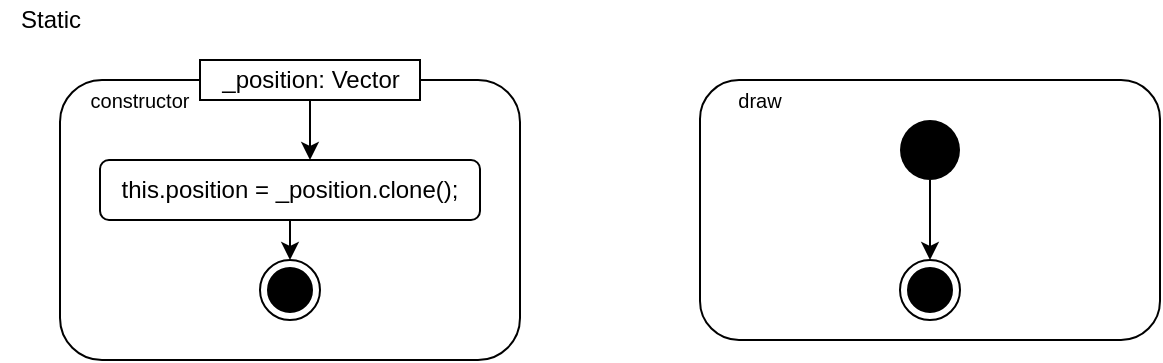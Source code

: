 <mxfile version="14.5.1" type="device" pages="9"><diagram id="LySxuvxej5gA66zMZpmd" name="Static"><mxGraphModel dx="1806" dy="846" grid="1" gridSize="10" guides="1" tooltips="1" connect="1" arrows="1" fold="1" page="1" pageScale="1" pageWidth="827" pageHeight="1169" math="0" shadow="0"><root><mxCell id="HMAvCg_CAeULWreYkpSA-0"/><mxCell id="HMAvCg_CAeULWreYkpSA-1" parent="HMAvCg_CAeULWreYkpSA-0"/><mxCell id="kihb1Nd9MNt2vRmDKUVp-0" value="Static" style="text;html=1;align=center;verticalAlign=middle;resizable=0;points=[];autosize=1;" parent="HMAvCg_CAeULWreYkpSA-1" vertex="1"><mxGeometry x="50" y="40" width="50" height="20" as="geometry"/></mxCell><mxCell id="kihb1Nd9MNt2vRmDKUVp-4" value="" style="rounded=1;whiteSpace=wrap;html=1;fillColor=none;" parent="HMAvCg_CAeULWreYkpSA-1" vertex="1"><mxGeometry x="400" y="80" width="230" height="130" as="geometry"/></mxCell><mxCell id="kihb1Nd9MNt2vRmDKUVp-5" value="&lt;font style=&quot;font-size: 10px&quot;&gt;draw&lt;/font&gt;" style="text;html=1;strokeColor=none;fillColor=none;align=center;verticalAlign=middle;whiteSpace=wrap;rounded=0;" parent="HMAvCg_CAeULWreYkpSA-1" vertex="1"><mxGeometry x="410" y="80" width="40" height="20" as="geometry"/></mxCell><mxCell id="kihb1Nd9MNt2vRmDKUVp-6" value="" style="rounded=1;whiteSpace=wrap;html=1;fillColor=none;" parent="HMAvCg_CAeULWreYkpSA-1" vertex="1"><mxGeometry x="80" y="80" width="230" height="140" as="geometry"/></mxCell><mxCell id="kihb1Nd9MNt2vRmDKUVp-7" value="_position: Vector" style="html=1;" parent="HMAvCg_CAeULWreYkpSA-1" vertex="1"><mxGeometry x="150" y="70" width="110" height="20" as="geometry"/></mxCell><mxCell id="kihb1Nd9MNt2vRmDKUVp-8" value="" style="endArrow=classic;html=1;exitX=0.5;exitY=1;exitDx=0;exitDy=0;" parent="HMAvCg_CAeULWreYkpSA-1" source="kihb1Nd9MNt2vRmDKUVp-7" edge="1"><mxGeometry width="50" height="50" relative="1" as="geometry"><mxPoint x="200" y="190" as="sourcePoint"/><mxPoint x="205" y="120" as="targetPoint"/></mxGeometry></mxCell><mxCell id="kihb1Nd9MNt2vRmDKUVp-9" value="&lt;font style=&quot;font-size: 10px&quot;&gt;constructor&lt;/font&gt;" style="text;html=1;strokeColor=none;fillColor=none;align=center;verticalAlign=middle;whiteSpace=wrap;rounded=0;" parent="HMAvCg_CAeULWreYkpSA-1" vertex="1"><mxGeometry x="100" y="80" width="40" height="20" as="geometry"/></mxCell><mxCell id="kihb1Nd9MNt2vRmDKUVp-10" value="&lt;span&gt;this.position = _position.clone();&lt;/span&gt;" style="rounded=1;whiteSpace=wrap;html=1;fillColor=none;" parent="HMAvCg_CAeULWreYkpSA-1" vertex="1"><mxGeometry x="100" y="120" width="190" height="30" as="geometry"/></mxCell><mxCell id="kihb1Nd9MNt2vRmDKUVp-12" value="" style="endArrow=classic;html=1;exitX=0.5;exitY=1;exitDx=0;exitDy=0;entryX=0.5;entryY=0;entryDx=0;entryDy=0;" parent="HMAvCg_CAeULWreYkpSA-1" target="94_RDjjQH9GDSUgktAPW-0" edge="1"><mxGeometry width="50" height="50" relative="1" as="geometry"><mxPoint x="195" y="150" as="sourcePoint"/><mxPoint x="195" y="230" as="targetPoint"/></mxGeometry></mxCell><mxCell id="94_RDjjQH9GDSUgktAPW-0" value="" style="ellipse;html=1;shape=endState;fillColor=#000000;strokeColor=#000000;" parent="HMAvCg_CAeULWreYkpSA-1" vertex="1"><mxGeometry x="180" y="170" width="30" height="30" as="geometry"/></mxCell><mxCell id="RmIsIn51N3_CwO7e90OH-2" style="edgeStyle=orthogonalEdgeStyle;rounded=0;orthogonalLoop=1;jettySize=auto;html=1;exitX=0.5;exitY=1;exitDx=0;exitDy=0;entryX=0.5;entryY=0;entryDx=0;entryDy=0;" parent="HMAvCg_CAeULWreYkpSA-1" source="RmIsIn51N3_CwO7e90OH-0" target="RmIsIn51N3_CwO7e90OH-1" edge="1"><mxGeometry relative="1" as="geometry"/></mxCell><mxCell id="RmIsIn51N3_CwO7e90OH-0" value="" style="ellipse;fillColor=#000000;strokeColor=none;" parent="HMAvCg_CAeULWreYkpSA-1" vertex="1"><mxGeometry x="500" y="100" width="30" height="30" as="geometry"/></mxCell><mxCell id="RmIsIn51N3_CwO7e90OH-1" value="" style="ellipse;html=1;shape=endState;fillColor=#000000;strokeColor=#000000;" parent="HMAvCg_CAeULWreYkpSA-1" vertex="1"><mxGeometry x="500" y="170" width="30" height="30" as="geometry"/></mxCell></root></mxGraphModel></diagram><diagram id="2CUQ341W4uM2fw5Uf3lk" name="Moveable"><mxGraphModel dx="1264" dy="592" grid="1" gridSize="10" guides="1" tooltips="1" connect="1" arrows="1" fold="1" page="1" pageScale="1" pageWidth="827" pageHeight="1169" math="0" shadow="0"><root><mxCell id="EnL7_nsV5XUYhnWooiuW-0"/><mxCell id="EnL7_nsV5XUYhnWooiuW-1" parent="EnL7_nsV5XUYhnWooiuW-0"/><mxCell id="EnL7_nsV5XUYhnWooiuW-2" value="Moveable" style="text;html=1;align=center;verticalAlign=middle;resizable=0;points=[];autosize=1;" parent="EnL7_nsV5XUYhnWooiuW-1" vertex="1"><mxGeometry x="40" y="40" width="70" height="20" as="geometry"/></mxCell><mxCell id="EnL7_nsV5XUYhnWooiuW-16" value="" style="rounded=1;whiteSpace=wrap;html=1;fillColor=none;" parent="EnL7_nsV5XUYhnWooiuW-1" vertex="1"><mxGeometry x="80" y="340" width="230" height="260" as="geometry"/></mxCell><mxCell id="EnL7_nsV5XUYhnWooiuW-17" value="_timeslice: number" style="html=1;" parent="EnL7_nsV5XUYhnWooiuW-1" vertex="1"><mxGeometry x="150" y="330" width="110" height="20" as="geometry"/></mxCell><mxCell id="EnL7_nsV5XUYhnWooiuW-18" value="" style="endArrow=classic;html=1;exitX=0.5;exitY=1;exitDx=0;exitDy=0;" parent="EnL7_nsV5XUYhnWooiuW-1" source="EnL7_nsV5XUYhnWooiuW-17" edge="1"><mxGeometry width="50" height="50" relative="1" as="geometry"><mxPoint x="200" y="450" as="sourcePoint"/><mxPoint x="205" y="380.0" as="targetPoint"/></mxGeometry></mxCell><mxCell id="EnL7_nsV5XUYhnWooiuW-19" value="&lt;font style=&quot;font-size: 10px&quot;&gt;move&lt;/font&gt;" style="text;html=1;strokeColor=none;fillColor=none;align=center;verticalAlign=middle;whiteSpace=wrap;rounded=0;" parent="EnL7_nsV5XUYhnWooiuW-1" vertex="1"><mxGeometry x="95" y="340" width="40" height="20" as="geometry"/></mxCell><mxCell id="EnL7_nsV5XUYhnWooiuW-20" value="" style="rounded=1;whiteSpace=wrap;html=1;fillColor=none;" parent="EnL7_nsV5XUYhnWooiuW-1" vertex="1"><mxGeometry x="130" y="450" width="150" height="20" as="geometry"/></mxCell><mxCell id="EnL7_nsV5XUYhnWooiuW-21" value="offset.scale(_timeslice);" style="text;html=1;strokeColor=none;fillColor=none;align=center;verticalAlign=middle;whiteSpace=wrap;rounded=0;" parent="EnL7_nsV5XUYhnWooiuW-1" vertex="1"><mxGeometry x="135" y="450" width="140" height="20" as="geometry"/></mxCell><mxCell id="EnL7_nsV5XUYhnWooiuW-22" value="" style="endArrow=classic;html=1;exitX=0.5;exitY=1;exitDx=0;exitDy=0;entryX=0.5;entryY=0;entryDx=0;entryDy=0;" parent="EnL7_nsV5XUYhnWooiuW-1" source="EnL7_nsV5XUYhnWooiuW-27" target="EnL7_nsV5XUYhnWooiuW-20" edge="1"><mxGeometry width="50" height="50" relative="1" as="geometry"><mxPoint x="205" y="400.0" as="sourcePoint"/><mxPoint x="205" y="430" as="targetPoint"/></mxGeometry></mxCell><mxCell id="EnL7_nsV5XUYhnWooiuW-23" value="" style="rounded=1;whiteSpace=wrap;html=1;fillColor=none;" parent="EnL7_nsV5XUYhnWooiuW-1" vertex="1"><mxGeometry x="130" y="500" width="150" height="20" as="geometry"/></mxCell><mxCell id="EnL7_nsV5XUYhnWooiuW-24" value="this.position.add(offset);" style="text;html=1;strokeColor=none;fillColor=none;align=center;verticalAlign=middle;whiteSpace=wrap;rounded=0;" parent="EnL7_nsV5XUYhnWooiuW-1" vertex="1"><mxGeometry x="140" y="500" width="130" height="20" as="geometry"/></mxCell><mxCell id="EnL7_nsV5XUYhnWooiuW-25" value="" style="endArrow=classic;html=1;exitX=0.5;exitY=1;exitDx=0;exitDy=0;entryX=0.5;entryY=0;entryDx=0;entryDy=0;" parent="EnL7_nsV5XUYhnWooiuW-1" source="EnL7_nsV5XUYhnWooiuW-20" target="EnL7_nsV5XUYhnWooiuW-23" edge="1"><mxGeometry width="50" height="50" relative="1" as="geometry"><mxPoint x="215" y="410" as="sourcePoint"/><mxPoint x="215" y="440" as="targetPoint"/></mxGeometry></mxCell><mxCell id="EnL7_nsV5XUYhnWooiuW-26" value="" style="endArrow=classic;html=1;exitX=0.5;exitY=1;exitDx=0;exitDy=0;entryX=0.5;entryY=0;entryDx=0;entryDy=0;" parent="EnL7_nsV5XUYhnWooiuW-1" source="EnL7_nsV5XUYhnWooiuW-23" edge="1"><mxGeometry width="50" height="50" relative="1" as="geometry"><mxPoint x="215" y="470" as="sourcePoint"/><mxPoint x="205" y="550" as="targetPoint"/></mxGeometry></mxCell><mxCell id="EnL7_nsV5XUYhnWooiuW-27" value="offset: Vector&amp;nbsp;= &lt;br&gt;this.velocity.clone();" style="html=1;" parent="EnL7_nsV5XUYhnWooiuW-1" vertex="1"><mxGeometry x="130" y="380" width="150" height="40" as="geometry"/></mxCell><mxCell id="xBuHy54rANLVI_NnCAeQ-1" value="" style="rounded=1;whiteSpace=wrap;html=1;fillColor=none;" parent="EnL7_nsV5XUYhnWooiuW-1" vertex="1"><mxGeometry x="400" y="80" width="230" height="130" as="geometry"/></mxCell><mxCell id="xBuHy54rANLVI_NnCAeQ-2" value="&lt;font style=&quot;font-size: 10px&quot;&gt;draw&lt;/font&gt;" style="text;html=1;strokeColor=none;fillColor=none;align=center;verticalAlign=middle;whiteSpace=wrap;rounded=0;" parent="EnL7_nsV5XUYhnWooiuW-1" vertex="1"><mxGeometry x="410" y="80" width="40" height="20" as="geometry"/></mxCell><mxCell id="xBuHy54rANLVI_NnCAeQ-3" value="" style="rounded=1;whiteSpace=wrap;html=1;fillColor=none;" parent="EnL7_nsV5XUYhnWooiuW-1" vertex="1"><mxGeometry x="80" y="80" width="230" height="150" as="geometry"/></mxCell><mxCell id="xBuHy54rANLVI_NnCAeQ-4" value="_position: Vector" style="html=1;" parent="EnL7_nsV5XUYhnWooiuW-1" vertex="1"><mxGeometry x="150" y="70" width="110" height="20" as="geometry"/></mxCell><mxCell id="xBuHy54rANLVI_NnCAeQ-5" value="" style="endArrow=classic;html=1;exitX=0.5;exitY=1;exitDx=0;exitDy=0;" parent="EnL7_nsV5XUYhnWooiuW-1" source="xBuHy54rANLVI_NnCAeQ-4" edge="1"><mxGeometry width="50" height="50" relative="1" as="geometry"><mxPoint x="200" y="190" as="sourcePoint"/><mxPoint x="205" y="120" as="targetPoint"/></mxGeometry></mxCell><mxCell id="xBuHy54rANLVI_NnCAeQ-6" value="&lt;font style=&quot;font-size: 10px&quot;&gt;constructor&lt;/font&gt;" style="text;html=1;strokeColor=none;fillColor=none;align=center;verticalAlign=middle;whiteSpace=wrap;rounded=0;" parent="EnL7_nsV5XUYhnWooiuW-1" vertex="1"><mxGeometry x="100" y="80" width="40" height="20" as="geometry"/></mxCell><mxCell id="xBuHy54rANLVI_NnCAeQ-14" style="edgeStyle=orthogonalEdgeStyle;rounded=0;orthogonalLoop=1;jettySize=auto;html=1;exitX=0.5;exitY=1;exitDx=0;exitDy=0;entryX=0.5;entryY=0;entryDx=0;entryDy=0;" parent="EnL7_nsV5XUYhnWooiuW-1" source="xBuHy54rANLVI_NnCAeQ-7" target="xBuHy54rANLVI_NnCAeQ-9" edge="1"><mxGeometry relative="1" as="geometry"/></mxCell><mxCell id="xBuHy54rANLVI_NnCAeQ-7" value="&lt;span&gt;this.position = _position.clone();&lt;br&gt;this.velocity = new Vector (0, 0);&lt;br&gt;&lt;/span&gt;" style="rounded=1;whiteSpace=wrap;html=1;fillColor=none;" parent="EnL7_nsV5XUYhnWooiuW-1" vertex="1"><mxGeometry x="100" y="120" width="190" height="40" as="geometry"/></mxCell><mxCell id="xBuHy54rANLVI_NnCAeQ-9" value="" style="ellipse;html=1;shape=endState;fillColor=#000000;strokeColor=#000000;" parent="EnL7_nsV5XUYhnWooiuW-1" vertex="1"><mxGeometry x="180" y="190" width="30" height="30" as="geometry"/></mxCell><mxCell id="xBuHy54rANLVI_NnCAeQ-10" style="edgeStyle=orthogonalEdgeStyle;rounded=0;orthogonalLoop=1;jettySize=auto;html=1;exitX=0.5;exitY=1;exitDx=0;exitDy=0;entryX=0.5;entryY=0;entryDx=0;entryDy=0;" parent="EnL7_nsV5XUYhnWooiuW-1" source="xBuHy54rANLVI_NnCAeQ-11" target="xBuHy54rANLVI_NnCAeQ-12" edge="1"><mxGeometry relative="1" as="geometry"/></mxCell><mxCell id="xBuHy54rANLVI_NnCAeQ-11" value="" style="ellipse;fillColor=#000000;strokeColor=none;" parent="EnL7_nsV5XUYhnWooiuW-1" vertex="1"><mxGeometry x="500" y="100" width="30" height="30" as="geometry"/></mxCell><mxCell id="xBuHy54rANLVI_NnCAeQ-12" value="" style="ellipse;html=1;shape=endState;fillColor=#000000;strokeColor=#000000;" parent="EnL7_nsV5XUYhnWooiuW-1" vertex="1"><mxGeometry x="500" y="170" width="30" height="30" as="geometry"/></mxCell><mxCell id="xBuHy54rANLVI_NnCAeQ-13" value="" style="ellipse;html=1;shape=endState;fillColor=#000000;strokeColor=#000000;" parent="EnL7_nsV5XUYhnWooiuW-1" vertex="1"><mxGeometry x="190" y="550" width="30" height="30" as="geometry"/></mxCell></root></mxGraphModel></diagram><diagram id="LFaUJRXsAj3thulfcDs0" name="Mountain"><mxGraphModel dx="1264" dy="592" grid="1" gridSize="10" guides="1" tooltips="1" connect="1" arrows="1" fold="1" page="1" pageScale="1" pageWidth="827" pageHeight="1169" math="0" shadow="0"><root><mxCell id="0"/><mxCell id="1" parent="0"/><mxCell id="UgzLWBQR6UlQijbVcSsG-1" value="" style="rounded=1;whiteSpace=wrap;html=1;fillColor=none;" parent="1" vertex="1"><mxGeometry x="80" y="80" width="230" height="140" as="geometry"/></mxCell><mxCell id="UgzLWBQR6UlQijbVcSsG-6" value="_position: Vector" style="html=1;" parent="1" vertex="1"><mxGeometry x="150" y="70" width="110" height="20" as="geometry"/></mxCell><mxCell id="UgzLWBQR6UlQijbVcSsG-7" value="" style="endArrow=classic;html=1;exitX=0.5;exitY=1;exitDx=0;exitDy=0;" parent="1" source="UgzLWBQR6UlQijbVcSsG-6" edge="1"><mxGeometry width="50" height="50" relative="1" as="geometry"><mxPoint x="200" y="190" as="sourcePoint"/><mxPoint x="205" y="120" as="targetPoint"/></mxGeometry></mxCell><mxCell id="UgzLWBQR6UlQijbVcSsG-8" value="&lt;font style=&quot;font-size: 10px&quot;&gt;constructor&lt;/font&gt;" style="text;html=1;strokeColor=none;fillColor=none;align=center;verticalAlign=middle;whiteSpace=wrap;rounded=0;" parent="1" vertex="1"><mxGeometry x="100" y="80" width="40" height="20" as="geometry"/></mxCell><mxCell id="UgzLWBQR6UlQijbVcSsG-9" value="" style="rounded=1;whiteSpace=wrap;html=1;fillColor=none;" parent="1" vertex="1"><mxGeometry x="130" y="120" width="150" height="20" as="geometry"/></mxCell><mxCell id="UgzLWBQR6UlQijbVcSsG-10" value="super(_position);" style="text;html=1;strokeColor=none;fillColor=none;align=center;verticalAlign=middle;whiteSpace=wrap;rounded=0;" parent="1" vertex="1"><mxGeometry x="140" y="120" width="130" height="20" as="geometry"/></mxCell><mxCell id="UgzLWBQR6UlQijbVcSsG-31" value="" style="endArrow=classic;html=1;exitX=0.5;exitY=1;exitDx=0;exitDy=0;" parent="1" source="UgzLWBQR6UlQijbVcSsG-10" edge="1"><mxGeometry width="50" height="50" relative="1" as="geometry"><mxPoint x="130" y="410" as="sourcePoint"/><mxPoint x="205" y="170" as="targetPoint"/></mxGeometry></mxCell><mxCell id="UgzLWBQR6UlQijbVcSsG-35" value="" style="rounded=1;whiteSpace=wrap;html=1;fillColor=none;" parent="1" vertex="1"><mxGeometry x="390" y="80" width="260" height="810" as="geometry"/></mxCell><mxCell id="UgzLWBQR6UlQijbVcSsG-38" value="&lt;font style=&quot;font-size: 10px&quot;&gt;draw&lt;/font&gt;" style="text;html=1;strokeColor=none;fillColor=none;align=center;verticalAlign=middle;whiteSpace=wrap;rounded=0;" parent="1" vertex="1"><mxGeometry x="410" y="80" width="40" height="20" as="geometry"/></mxCell><mxCell id="UgzLWBQR6UlQijbVcSsG-118" value="Mountain" style="text;html=1;align=center;verticalAlign=middle;resizable=0;points=[];autosize=1;" parent="1" vertex="1"><mxGeometry x="20" y="20" width="70" height="20" as="geometry"/></mxCell><mxCell id="Qpb3wQqG6ecVa6QEYL4F-1" value="" style="ellipse;html=1;shape=endState;fillColor=#000000;strokeColor=#000000;" parent="1" vertex="1"><mxGeometry x="190" y="170" width="30" height="30" as="geometry"/></mxCell><mxCell id="Qpb3wQqG6ecVa6QEYL4F-4" value="" style="ellipse;html=1;shape=endState;fillColor=#000000;strokeColor=#000000;" parent="1" vertex="1"><mxGeometry x="510" y="850" width="30" height="30" as="geometry"/></mxCell><mxCell id="Qpb3wQqG6ecVa6QEYL4F-5" value="&lt;div&gt;crc2.save();&lt;/div&gt;" style="ellipse;whiteSpace=wrap;html=1;fillColor=none;" parent="1" vertex="1"><mxGeometry x="470" y="240" width="100" height="30" as="geometry"/></mxCell><mxCell id="Qpb3wQqG6ecVa6QEYL4F-6" style="edgeStyle=orthogonalEdgeStyle;rounded=0;orthogonalLoop=1;jettySize=auto;html=1;exitX=0.5;exitY=1;exitDx=0;exitDy=0;entryX=0.5;entryY=0;entryDx=0;entryDy=0;" parent="1" source="Qpb3wQqG6ecVa6QEYL4F-7" target="Qpb3wQqG6ecVa6QEYL4F-20" edge="1"><mxGeometry relative="1" as="geometry"/></mxCell><mxCell id="Qpb3wQqG6ecVa6QEYL4F-7" value="crc2.translate(this.position.x, this.position.y);" style="rounded=1;whiteSpace=wrap;html=1;fillColor=none;" parent="1" vertex="1"><mxGeometry x="435" y="300" width="170" height="30" as="geometry"/></mxCell><mxCell id="Qpb3wQqG6ecVa6QEYL4F-8" value="&lt;div&gt;create triangle with lines&lt;/div&gt;" style="ellipse;whiteSpace=wrap;html=1;fillColor=none;" parent="1" vertex="1"><mxGeometry x="450" y="600" width="150" height="30" as="geometry"/></mxCell><mxCell id="Qpb3wQqG6ecVa6QEYL4F-9" value="&lt;div&gt;crc2.stroke() in dark-grey&lt;/div&gt;" style="ellipse;whiteSpace=wrap;html=1;fillColor=none;" parent="1" vertex="1"><mxGeometry x="450" y="665" width="150" height="35" as="geometry"/></mxCell><mxCell id="Qpb3wQqG6ecVa6QEYL4F-10" value="crc2.fill() in grey" style="ellipse;whiteSpace=wrap;html=1;fillColor=none;" parent="1" vertex="1"><mxGeometry x="475" y="730" width="100" height="30" as="geometry"/></mxCell><mxCell id="Qpb3wQqG6ecVa6QEYL4F-11" value="" style="endArrow=classic;html=1;exitX=0.5;exitY=1;exitDx=0;exitDy=0;entryX=0.5;entryY=0;entryDx=0;entryDy=0;" parent="1" source="Qpb3wQqG6ecVa6QEYL4F-5" target="Qpb3wQqG6ecVa6QEYL4F-7" edge="1"><mxGeometry width="50" height="50" relative="1" as="geometry"><mxPoint x="740" y="570" as="sourcePoint"/><mxPoint x="790" y="520" as="targetPoint"/></mxGeometry></mxCell><mxCell id="Qpb3wQqG6ecVa6QEYL4F-12" value="" style="endArrow=classic;html=1;exitX=0.5;exitY=1;exitDx=0;exitDy=0;entryX=0.5;entryY=0;entryDx=0;entryDy=0;" parent="1" source="Qpb3wQqG6ecVa6QEYL4F-8" target="Qpb3wQqG6ecVa6QEYL4F-9" edge="1"><mxGeometry width="50" height="50" relative="1" as="geometry"><mxPoint x="755" y="730" as="sourcePoint"/><mxPoint x="805" y="680" as="targetPoint"/></mxGeometry></mxCell><mxCell id="Qpb3wQqG6ecVa6QEYL4F-13" value="" style="endArrow=classic;html=1;exitX=0.5;exitY=1;exitDx=0;exitDy=0;entryX=0.5;entryY=0;entryDx=0;entryDy=0;" parent="1" source="Qpb3wQqG6ecVa6QEYL4F-9" target="Qpb3wQqG6ecVa6QEYL4F-10" edge="1"><mxGeometry width="50" height="50" relative="1" as="geometry"><mxPoint x="765" y="740" as="sourcePoint"/><mxPoint x="815" y="690" as="targetPoint"/></mxGeometry></mxCell><mxCell id="Qpb3wQqG6ecVa6QEYL4F-14" value="crc2.restore();" style="ellipse;whiteSpace=wrap;html=1;fillColor=none;" parent="1" vertex="1"><mxGeometry x="480" y="790" width="90" height="30" as="geometry"/></mxCell><mxCell id="Qpb3wQqG6ecVa6QEYL4F-15" value="" style="endArrow=classic;html=1;exitX=0.5;exitY=1;exitDx=0;exitDy=0;entryX=0.5;entryY=0;entryDx=0;entryDy=0;" parent="1" source="Qpb3wQqG6ecVa6QEYL4F-10" target="Qpb3wQqG6ecVa6QEYL4F-14" edge="1"><mxGeometry width="50" height="50" relative="1" as="geometry"><mxPoint x="535" y="715" as="sourcePoint"/><mxPoint x="755" y="790" as="targetPoint"/></mxGeometry></mxCell><mxCell id="Qpb3wQqG6ecVa6QEYL4F-16" value="" style="endArrow=classic;html=1;exitX=0.5;exitY=1;exitDx=0;exitDy=0;entryX=0.5;entryY=0;entryDx=0;entryDy=0;" parent="1" source="Qpb3wQqG6ecVa6QEYL4F-14" target="Qpb3wQqG6ecVa6QEYL4F-4" edge="1"><mxGeometry width="50" height="50" relative="1" as="geometry"><mxPoint x="545" y="725" as="sourcePoint"/><mxPoint x="545" y="760" as="targetPoint"/></mxGeometry></mxCell><mxCell id="Qpb3wQqG6ecVa6QEYL4F-17" style="edgeStyle=orthogonalEdgeStyle;rounded=0;orthogonalLoop=1;jettySize=auto;html=1;exitX=0.5;exitY=1;exitDx=0;exitDy=0;" parent="1" source="Qpb3wQqG6ecVa6QEYL4F-18" target="Qpb3wQqG6ecVa6QEYL4F-5" edge="1"><mxGeometry relative="1" as="geometry"/></mxCell><mxCell id="Qpb3wQqG6ecVa6QEYL4F-18" value="scaleFactor: number = Math.floor(Math.random() * 3);" style="rounded=0;whiteSpace=wrap;html=1;fillColor=none;" parent="1" vertex="1"><mxGeometry x="440" y="150" width="160" height="60" as="geometry"/></mxCell><mxCell id="Qpb3wQqG6ecVa6QEYL4F-19" style="edgeStyle=orthogonalEdgeStyle;rounded=0;orthogonalLoop=1;jettySize=auto;html=1;exitX=1;exitY=0.5;exitDx=0;exitDy=0;" parent="1" source="Qpb3wQqG6ecVa6QEYL4F-20" edge="1"><mxGeometry relative="1" as="geometry"><mxPoint x="590" y="410" as="targetPoint"/><Array as="points"><mxPoint x="590" y="383"/></Array></mxGeometry></mxCell><mxCell id="NN8VwKmJ8X31yTamm5k7-2" style="edgeStyle=orthogonalEdgeStyle;rounded=0;orthogonalLoop=1;jettySize=auto;html=1;exitX=0;exitY=0.5;exitDx=0;exitDy=0;entryX=0.5;entryY=0;entryDx=0;entryDy=0;" parent="1" source="Qpb3wQqG6ecVa6QEYL4F-20" target="Qpb3wQqG6ecVa6QEYL4F-24" edge="1"><mxGeometry relative="1" as="geometry"/></mxCell><mxCell id="NN8VwKmJ8X31yTamm5k7-3" value="[_i&amp;lt;25]" style="edgeLabel;html=1;align=center;verticalAlign=middle;resizable=0;points=[];" parent="NN8VwKmJ8X31yTamm5k7-2" vertex="1" connectable="0"><mxGeometry x="0.208" y="1" relative="1" as="geometry"><mxPoint as="offset"/></mxGeometry></mxCell><mxCell id="Qpb3wQqG6ecVa6QEYL4F-20" value="" style="rhombus;whiteSpace=wrap;html=1;fillColor=none;" parent="1" vertex="1"><mxGeometry x="505" y="365" width="35" height="35" as="geometry"/></mxCell><mxCell id="Qpb3wQqG6ecVa6QEYL4F-23" style="edgeStyle=orthogonalEdgeStyle;rounded=0;orthogonalLoop=1;jettySize=auto;html=1;exitX=0.5;exitY=1;exitDx=0;exitDy=0;entryX=0;entryY=0.5;entryDx=0;entryDy=0;" parent="1" source="Qpb3wQqG6ecVa6QEYL4F-24" target="Qpb3wQqG6ecVa6QEYL4F-28" edge="1"><mxGeometry relative="1" as="geometry"/></mxCell><mxCell id="Qpb3wQqG6ecVa6QEYL4F-24" value="&lt;div&gt;crc2.scale&lt;/div&gt;&lt;div&gt;(scaleFactor, scaleFactor)&lt;/div&gt;" style="ellipse;whiteSpace=wrap;html=1;fillColor=none;" parent="1" vertex="1"><mxGeometry x="400" y="430" width="100" height="50" as="geometry"/></mxCell><mxCell id="Qpb3wQqG6ecVa6QEYL4F-25" style="edgeStyle=orthogonalEdgeStyle;rounded=0;orthogonalLoop=1;jettySize=auto;html=1;exitX=0.5;exitY=1;exitDx=0;exitDy=0;entryX=1;entryY=0.5;entryDx=0;entryDy=0;" parent="1" source="Qpb3wQqG6ecVa6QEYL4F-26" target="Qpb3wQqG6ecVa6QEYL4F-28" edge="1"><mxGeometry relative="1" as="geometry"/></mxCell><mxCell id="Qpb3wQqG6ecVa6QEYL4F-26" value="&lt;div&gt;crc2.scale(1, 1)&lt;/div&gt;" style="ellipse;whiteSpace=wrap;html=1;fillColor=none;" parent="1" vertex="1"><mxGeometry x="540" y="410" width="100" height="30" as="geometry"/></mxCell><mxCell id="Qpb3wQqG6ecVa6QEYL4F-27" style="edgeStyle=orthogonalEdgeStyle;rounded=0;orthogonalLoop=1;jettySize=auto;html=1;exitX=0.5;exitY=1;exitDx=0;exitDy=0;entryX=0.5;entryY=0;entryDx=0;entryDy=0;" parent="1" source="Qpb3wQqG6ecVa6QEYL4F-28" target="Qpb3wQqG6ecVa6QEYL4F-30" edge="1"><mxGeometry relative="1" as="geometry"/></mxCell><mxCell id="Qpb3wQqG6ecVa6QEYL4F-28" value="" style="rhombus;whiteSpace=wrap;html=1;fillColor=none;" parent="1" vertex="1"><mxGeometry x="505" y="490" width="35" height="35" as="geometry"/></mxCell><mxCell id="Qpb3wQqG6ecVa6QEYL4F-29" style="edgeStyle=orthogonalEdgeStyle;rounded=0;orthogonalLoop=1;jettySize=auto;html=1;exitX=0.5;exitY=1;exitDx=0;exitDy=0;entryX=0.5;entryY=0;entryDx=0;entryDy=0;" parent="1" source="Qpb3wQqG6ecVa6QEYL4F-30" target="Qpb3wQqG6ecVa6QEYL4F-8" edge="1"><mxGeometry relative="1" as="geometry"/></mxCell><mxCell id="Qpb3wQqG6ecVa6QEYL4F-30" value="&lt;div&gt;crc2.beginPath();&lt;/div&gt;" style="ellipse;whiteSpace=wrap;html=1;fillColor=none;" parent="1" vertex="1"><mxGeometry x="466.25" y="550" width="112.5" height="30" as="geometry"/></mxCell><mxCell id="5CyM6bGGIjiYLgzNeXk2-2" style="edgeStyle=orthogonalEdgeStyle;rounded=0;orthogonalLoop=1;jettySize=auto;html=1;exitX=0.5;exitY=1;exitDx=0;exitDy=0;entryX=0.5;entryY=0;entryDx=0;entryDy=0;" parent="1" source="5CyM6bGGIjiYLgzNeXk2-1" target="Qpb3wQqG6ecVa6QEYL4F-18" edge="1"><mxGeometry relative="1" as="geometry"/></mxCell><mxCell id="5CyM6bGGIjiYLgzNeXk2-1" value="" style="ellipse;fillColor=#000000;strokeColor=none;" parent="1" vertex="1"><mxGeometry x="505" y="90" width="30" height="30" as="geometry"/></mxCell></root></mxGraphModel></diagram><diagram id="mJ8Uw36gDh8Qq73D6Jf1" name="Tree"><mxGraphModel dx="848" dy="998" grid="1" gridSize="10" guides="1" tooltips="1" connect="1" arrows="1" fold="1" page="1" pageScale="1" pageWidth="827" pageHeight="1169" math="0" shadow="0"><root><mxCell id="MFcEKxn0Cz8kj8gcoh57-0"/><mxCell id="MFcEKxn0Cz8kj8gcoh57-1" parent="MFcEKxn0Cz8kj8gcoh57-0"/><mxCell id="a9v-iWiyubQ2bmOqAhPL-0" value="" style="rounded=1;whiteSpace=wrap;html=1;fillColor=none;" parent="MFcEKxn0Cz8kj8gcoh57-1" vertex="1"><mxGeometry x="80" y="80" width="230" height="130" as="geometry"/></mxCell><mxCell id="a9v-iWiyubQ2bmOqAhPL-1" value="_position: Vector" style="html=1;" parent="MFcEKxn0Cz8kj8gcoh57-1" vertex="1"><mxGeometry x="150" y="70" width="110" height="20" as="geometry"/></mxCell><mxCell id="a9v-iWiyubQ2bmOqAhPL-2" value="" style="endArrow=classic;html=1;exitX=0.5;exitY=1;exitDx=0;exitDy=0;" parent="MFcEKxn0Cz8kj8gcoh57-1" source="a9v-iWiyubQ2bmOqAhPL-1" edge="1"><mxGeometry width="50" height="50" relative="1" as="geometry"><mxPoint x="200" y="190" as="sourcePoint"/><mxPoint x="205" y="120" as="targetPoint"/></mxGeometry></mxCell><mxCell id="a9v-iWiyubQ2bmOqAhPL-3" value="&lt;font style=&quot;font-size: 10px&quot;&gt;constructor&lt;/font&gt;" style="text;html=1;strokeColor=none;fillColor=none;align=center;verticalAlign=middle;whiteSpace=wrap;rounded=0;" parent="MFcEKxn0Cz8kj8gcoh57-1" vertex="1"><mxGeometry x="100" y="80" width="40" height="20" as="geometry"/></mxCell><mxCell id="a9v-iWiyubQ2bmOqAhPL-4" value="" style="rounded=1;whiteSpace=wrap;html=1;fillColor=none;" parent="MFcEKxn0Cz8kj8gcoh57-1" vertex="1"><mxGeometry x="130" y="120" width="150" height="20" as="geometry"/></mxCell><mxCell id="a9v-iWiyubQ2bmOqAhPL-5" value="super(_position);" style="text;html=1;strokeColor=none;fillColor=none;align=center;verticalAlign=middle;whiteSpace=wrap;rounded=0;" parent="MFcEKxn0Cz8kj8gcoh57-1" vertex="1"><mxGeometry x="140" y="120" width="130" height="20" as="geometry"/></mxCell><mxCell id="a9v-iWiyubQ2bmOqAhPL-8" value="" style="endArrow=classic;html=1;exitX=0.5;exitY=1;exitDx=0;exitDy=0;" parent="MFcEKxn0Cz8kj8gcoh57-1" source="a9v-iWiyubQ2bmOqAhPL-5" edge="1"><mxGeometry width="50" height="50" relative="1" as="geometry"><mxPoint x="130" y="410" as="sourcePoint"/><mxPoint x="205" y="170" as="targetPoint"/></mxGeometry></mxCell><mxCell id="a9v-iWiyubQ2bmOqAhPL-11" value="" style="rounded=1;whiteSpace=wrap;html=1;fillColor=none;" parent="MFcEKxn0Cz8kj8gcoh57-1" vertex="1"><mxGeometry x="400" y="80" width="230" height="490" as="geometry"/></mxCell><mxCell id="a9v-iWiyubQ2bmOqAhPL-14" value="&lt;font style=&quot;font-size: 10px&quot;&gt;draw&lt;/font&gt;" style="text;html=1;strokeColor=none;fillColor=none;align=center;verticalAlign=middle;whiteSpace=wrap;rounded=0;" parent="MFcEKxn0Cz8kj8gcoh57-1" vertex="1"><mxGeometry x="410" y="80" width="40" height="20" as="geometry"/></mxCell><mxCell id="a9v-iWiyubQ2bmOqAhPL-83" value="Tree" style="text;html=1;align=center;verticalAlign=middle;resizable=0;points=[];autosize=1;" parent="MFcEKxn0Cz8kj8gcoh57-1" vertex="1"><mxGeometry x="20" y="20" width="40" height="20" as="geometry"/></mxCell><mxCell id="KNcygOQ6S8EBKA_kNj9r-0" value="" style="ellipse;html=1;shape=endState;fillColor=#000000;strokeColor=#000000;" parent="MFcEKxn0Cz8kj8gcoh57-1" vertex="1"><mxGeometry x="190" y="170" width="30" height="30" as="geometry"/></mxCell><mxCell id="KNcygOQ6S8EBKA_kNj9r-1" value="" style="ellipse;html=1;shape=endState;fillColor=#000000;strokeColor=#000000;" parent="MFcEKxn0Cz8kj8gcoh57-1" vertex="1"><mxGeometry x="510" y="530" width="30" height="30" as="geometry"/></mxCell><mxCell id="KNcygOQ6S8EBKA_kNj9r-2" value="&lt;div&gt;crc2.save();&lt;/div&gt;" style="ellipse;whiteSpace=wrap;html=1;fillColor=none;" parent="MFcEKxn0Cz8kj8gcoh57-1" vertex="1"><mxGeometry x="475" y="150" width="100" height="30" as="geometry"/></mxCell><mxCell id="KNcygOQ6S8EBKA_kNj9r-3" value="crc2.translate(this.position.x, this.position.y);" style="rounded=1;whiteSpace=wrap;html=1;fillColor=none;" parent="MFcEKxn0Cz8kj8gcoh57-1" vertex="1"><mxGeometry x="440" y="210" width="170" height="30" as="geometry"/></mxCell><mxCell id="KNcygOQ6S8EBKA_kNj9r-4" value="&lt;div&gt;crc2.fillRect(-5, 0, 10, 25);&lt;/div&gt;" style="ellipse;whiteSpace=wrap;html=1;fillColor=none;" parent="MFcEKxn0Cz8kj8gcoh57-1" vertex="1"><mxGeometry x="450" y="270" width="150" height="30" as="geometry"/></mxCell><mxCell id="KNcygOQ6S8EBKA_kNj9r-5" value="&lt;div&gt;crc2.arc(0, -10, 12.5, 0, Math.PI * 360);&lt;/div&gt;" style="ellipse;whiteSpace=wrap;html=1;fillColor=none;" parent="MFcEKxn0Cz8kj8gcoh57-1" vertex="1"><mxGeometry x="450" y="335" width="150" height="40" as="geometry"/></mxCell><mxCell id="KNcygOQ6S8EBKA_kNj9r-6" value="crc2.fill();" style="ellipse;whiteSpace=wrap;html=1;fillColor=none;" parent="MFcEKxn0Cz8kj8gcoh57-1" vertex="1"><mxGeometry x="480" y="410" width="90" height="30" as="geometry"/></mxCell><mxCell id="KNcygOQ6S8EBKA_kNj9r-7" value="" style="endArrow=classic;html=1;exitX=0.5;exitY=1;exitDx=0;exitDy=0;entryX=0.5;entryY=0;entryDx=0;entryDy=0;" parent="MFcEKxn0Cz8kj8gcoh57-1" source="KNcygOQ6S8EBKA_kNj9r-2" target="KNcygOQ6S8EBKA_kNj9r-3" edge="1"><mxGeometry width="50" height="50" relative="1" as="geometry"><mxPoint x="745" y="390" as="sourcePoint"/><mxPoint x="795" y="340" as="targetPoint"/></mxGeometry></mxCell><mxCell id="KNcygOQ6S8EBKA_kNj9r-8" value="" style="endArrow=classic;html=1;exitX=0.5;exitY=1;exitDx=0;exitDy=0;entryX=0.5;entryY=0;entryDx=0;entryDy=0;" parent="MFcEKxn0Cz8kj8gcoh57-1" source="KNcygOQ6S8EBKA_kNj9r-3" target="KNcygOQ6S8EBKA_kNj9r-4" edge="1"><mxGeometry width="50" height="50" relative="1" as="geometry"><mxPoint x="745" y="390" as="sourcePoint"/><mxPoint x="795" y="340" as="targetPoint"/></mxGeometry></mxCell><mxCell id="KNcygOQ6S8EBKA_kNj9r-9" value="" style="endArrow=classic;html=1;exitX=0.5;exitY=1;exitDx=0;exitDy=0;entryX=0.5;entryY=0;entryDx=0;entryDy=0;" parent="MFcEKxn0Cz8kj8gcoh57-1" source="KNcygOQ6S8EBKA_kNj9r-4" target="KNcygOQ6S8EBKA_kNj9r-5" edge="1"><mxGeometry width="50" height="50" relative="1" as="geometry"><mxPoint x="755" y="400" as="sourcePoint"/><mxPoint x="805" y="350" as="targetPoint"/></mxGeometry></mxCell><mxCell id="KNcygOQ6S8EBKA_kNj9r-10" value="" style="endArrow=classic;html=1;exitX=0.5;exitY=1;exitDx=0;exitDy=0;entryX=0.5;entryY=0;entryDx=0;entryDy=0;" parent="MFcEKxn0Cz8kj8gcoh57-1" source="KNcygOQ6S8EBKA_kNj9r-5" target="KNcygOQ6S8EBKA_kNj9r-6" edge="1"><mxGeometry width="50" height="50" relative="1" as="geometry"><mxPoint x="765" y="410" as="sourcePoint"/><mxPoint x="815" y="360" as="targetPoint"/></mxGeometry></mxCell><mxCell id="KNcygOQ6S8EBKA_kNj9r-11" value="crc2.restore();" style="ellipse;whiteSpace=wrap;html=1;fillColor=none;" parent="MFcEKxn0Cz8kj8gcoh57-1" vertex="1"><mxGeometry x="480" y="470" width="90" height="30" as="geometry"/></mxCell><mxCell id="KNcygOQ6S8EBKA_kNj9r-12" value="" style="endArrow=classic;html=1;exitX=0.5;exitY=1;exitDx=0;exitDy=0;entryX=0.5;entryY=0;entryDx=0;entryDy=0;" parent="MFcEKxn0Cz8kj8gcoh57-1" source="KNcygOQ6S8EBKA_kNj9r-6" target="KNcygOQ6S8EBKA_kNj9r-11" edge="1"><mxGeometry width="50" height="50" relative="1" as="geometry"><mxPoint x="535" y="385" as="sourcePoint"/><mxPoint x="755" y="460" as="targetPoint"/></mxGeometry></mxCell><mxCell id="KNcygOQ6S8EBKA_kNj9r-13" value="" style="endArrow=classic;html=1;exitX=0.5;exitY=1;exitDx=0;exitDy=0;entryX=0.5;entryY=0;entryDx=0;entryDy=0;" parent="MFcEKxn0Cz8kj8gcoh57-1" source="KNcygOQ6S8EBKA_kNj9r-11" target="KNcygOQ6S8EBKA_kNj9r-1" edge="1"><mxGeometry width="50" height="50" relative="1" as="geometry"><mxPoint x="545" y="395" as="sourcePoint"/><mxPoint x="545" y="430" as="targetPoint"/></mxGeometry></mxCell><mxCell id="b548GRlXH8DeEKLH0pYu-1" style="edgeStyle=orthogonalEdgeStyle;rounded=0;orthogonalLoop=1;jettySize=auto;html=1;exitX=0.5;exitY=1;exitDx=0;exitDy=0;entryX=0.5;entryY=0;entryDx=0;entryDy=0;" edge="1" parent="MFcEKxn0Cz8kj8gcoh57-1" source="b548GRlXH8DeEKLH0pYu-0" target="KNcygOQ6S8EBKA_kNj9r-2"><mxGeometry relative="1" as="geometry"/></mxCell><mxCell id="b548GRlXH8DeEKLH0pYu-0" value="" style="ellipse;fillColor=#000000;strokeColor=none;" vertex="1" parent="MFcEKxn0Cz8kj8gcoh57-1"><mxGeometry x="510" y="90" width="30" height="30" as="geometry"/></mxCell></root></mxGraphModel></diagram><diagram id="NMq6VtWPcZVH9wnm-N5c" name="Flower"><mxGraphModel dx="1264" dy="592" grid="1" gridSize="10" guides="1" tooltips="1" connect="1" arrows="1" fold="1" page="1" pageScale="1" pageWidth="827" pageHeight="1169" math="0" shadow="0"><root><mxCell id="eA4Dq1wsXZuvN-T7qOxc-0"/><mxCell id="eA4Dq1wsXZuvN-T7qOxc-1" parent="eA4Dq1wsXZuvN-T7qOxc-0"/><mxCell id="eA4Dq1wsXZuvN-T7qOxc-2" value="" style="rounded=1;whiteSpace=wrap;html=1;fillColor=none;" parent="eA4Dq1wsXZuvN-T7qOxc-1" vertex="1"><mxGeometry x="60" y="80" width="230" height="130" as="geometry"/></mxCell><mxCell id="eA4Dq1wsXZuvN-T7qOxc-3" value="_position: Vector" style="html=1;" parent="eA4Dq1wsXZuvN-T7qOxc-1" vertex="1"><mxGeometry x="130" y="70" width="110" height="20" as="geometry"/></mxCell><mxCell id="eA4Dq1wsXZuvN-T7qOxc-4" value="" style="endArrow=classic;html=1;exitX=0.5;exitY=1;exitDx=0;exitDy=0;" parent="eA4Dq1wsXZuvN-T7qOxc-1" source="eA4Dq1wsXZuvN-T7qOxc-3" edge="1"><mxGeometry width="50" height="50" relative="1" as="geometry"><mxPoint x="180" y="190" as="sourcePoint"/><mxPoint x="185" y="120" as="targetPoint"/></mxGeometry></mxCell><mxCell id="eA4Dq1wsXZuvN-T7qOxc-5" value="&lt;font style=&quot;font-size: 10px&quot;&gt;constructor&lt;/font&gt;" style="text;html=1;strokeColor=none;fillColor=none;align=center;verticalAlign=middle;whiteSpace=wrap;rounded=0;" parent="eA4Dq1wsXZuvN-T7qOxc-1" vertex="1"><mxGeometry x="80" y="80" width="40" height="20" as="geometry"/></mxCell><mxCell id="eA4Dq1wsXZuvN-T7qOxc-6" value="" style="rounded=1;whiteSpace=wrap;html=1;fillColor=none;" parent="eA4Dq1wsXZuvN-T7qOxc-1" vertex="1"><mxGeometry x="110" y="120" width="150" height="20" as="geometry"/></mxCell><mxCell id="eA4Dq1wsXZuvN-T7qOxc-7" value="super(_position);" style="text;html=1;strokeColor=none;fillColor=none;align=center;verticalAlign=middle;whiteSpace=wrap;rounded=0;" parent="eA4Dq1wsXZuvN-T7qOxc-1" vertex="1"><mxGeometry x="120" y="120" width="130" height="20" as="geometry"/></mxCell><mxCell id="eA4Dq1wsXZuvN-T7qOxc-10" value="" style="endArrow=classic;html=1;exitX=0.5;exitY=1;exitDx=0;exitDy=0;" parent="eA4Dq1wsXZuvN-T7qOxc-1" source="eA4Dq1wsXZuvN-T7qOxc-7" edge="1"><mxGeometry width="50" height="50" relative="1" as="geometry"><mxPoint x="110" y="410" as="sourcePoint"/><mxPoint x="185" y="170" as="targetPoint"/></mxGeometry></mxCell><mxCell id="eA4Dq1wsXZuvN-T7qOxc-13" value="" style="rounded=1;whiteSpace=wrap;html=1;fillColor=none;" parent="eA4Dq1wsXZuvN-T7qOxc-1" vertex="1"><mxGeometry x="340" y="80" width="430" height="1050" as="geometry"/></mxCell><mxCell id="eA4Dq1wsXZuvN-T7qOxc-16" value="&lt;font style=&quot;font-size: 10px&quot;&gt;draw&lt;/font&gt;" style="text;html=1;strokeColor=none;fillColor=none;align=center;verticalAlign=middle;whiteSpace=wrap;rounded=0;" parent="eA4Dq1wsXZuvN-T7qOxc-1" vertex="1"><mxGeometry x="373.5" y="80" width="40" height="20" as="geometry"/></mxCell><mxCell id="eA4Dq1wsXZuvN-T7qOxc-68" value="Flower" style="text;html=1;align=center;verticalAlign=middle;resizable=0;points=[];autosize=1;" parent="eA4Dq1wsXZuvN-T7qOxc-1" vertex="1"><mxGeometry x="20" y="20" width="50" height="20" as="geometry"/></mxCell><mxCell id="hr9do6NbBMSzKXf1Xbkf-0" value="" style="ellipse;html=1;shape=endState;fillColor=#000000;strokeColor=#000000;" parent="eA4Dq1wsXZuvN-T7qOxc-1" vertex="1"><mxGeometry x="170" y="170" width="30" height="30" as="geometry"/></mxCell><mxCell id="hr9do6NbBMSzKXf1Xbkf-1" value="" style="ellipse;html=1;shape=endState;fillColor=#000000;strokeColor=#000000;" parent="eA4Dq1wsXZuvN-T7qOxc-1" vertex="1"><mxGeometry x="545" y="1090" width="30" height="30" as="geometry"/></mxCell><mxCell id="hr9do6NbBMSzKXf1Xbkf-2" value="&lt;div&gt;crc2.save();&lt;/div&gt;" style="ellipse;whiteSpace=wrap;html=1;fillColor=none;" parent="eA4Dq1wsXZuvN-T7qOxc-1" vertex="1"><mxGeometry x="510" y="150" width="100" height="30" as="geometry"/></mxCell><mxCell id="hr9do6NbBMSzKXf1Xbkf-3" style="edgeStyle=orthogonalEdgeStyle;rounded=0;orthogonalLoop=1;jettySize=auto;html=1;exitX=0.5;exitY=1;exitDx=0;exitDy=0;" parent="eA4Dq1wsXZuvN-T7qOxc-1" source="hr9do6NbBMSzKXf1Xbkf-4" target="hr9do6NbBMSzKXf1Xbkf-14" edge="1"><mxGeometry relative="1" as="geometry"/></mxCell><mxCell id="hr9do6NbBMSzKXf1Xbkf-4" value="crc2.translate(this.position.x, this.position.y);" style="rounded=1;whiteSpace=wrap;html=1;fillColor=none;" parent="eA4Dq1wsXZuvN-T7qOxc-1" vertex="1"><mxGeometry x="480" y="210" width="160" height="30" as="geometry"/></mxCell><mxCell id="hr9do6NbBMSzKXf1Xbkf-5" style="edgeStyle=orthogonalEdgeStyle;rounded=0;orthogonalLoop=1;jettySize=auto;html=1;exitX=0.5;exitY=1;exitDx=0;exitDy=0;entryX=0.5;entryY=0;entryDx=0;entryDy=0;" parent="eA4Dq1wsXZuvN-T7qOxc-1" source="hr9do6NbBMSzKXf1Xbkf-6" target="hr9do6NbBMSzKXf1Xbkf-44" edge="1"><mxGeometry relative="1" as="geometry"/></mxCell><mxCell id="hr9do6NbBMSzKXf1Xbkf-6" value="crc2.fill();" style="ellipse;whiteSpace=wrap;html=1;fillColor=none;" parent="eA4Dq1wsXZuvN-T7qOxc-1" vertex="1"><mxGeometry x="510" y="810" width="100" height="30" as="geometry"/></mxCell><mxCell id="hr9do6NbBMSzKXf1Xbkf-7" value="" style="endArrow=classic;html=1;exitX=0.5;exitY=1;exitDx=0;exitDy=0;entryX=0.5;entryY=0;entryDx=0;entryDy=0;" parent="eA4Dq1wsXZuvN-T7qOxc-1" source="hr9do6NbBMSzKXf1Xbkf-2" target="hr9do6NbBMSzKXf1Xbkf-4" edge="1"><mxGeometry width="50" height="50" relative="1" as="geometry"><mxPoint x="780" y="570" as="sourcePoint"/><mxPoint x="830" y="520" as="targetPoint"/></mxGeometry></mxCell><mxCell id="hr9do6NbBMSzKXf1Xbkf-8" value="crc2.restore();" style="ellipse;whiteSpace=wrap;html=1;fillColor=none;" parent="eA4Dq1wsXZuvN-T7qOxc-1" vertex="1"><mxGeometry x="515.01" y="1030" width="90" height="30" as="geometry"/></mxCell><mxCell id="hr9do6NbBMSzKXf1Xbkf-9" value="" style="endArrow=classic;html=1;exitX=0.5;exitY=1;exitDx=0;exitDy=0;entryX=0.5;entryY=0;entryDx=0;entryDy=0;" parent="eA4Dq1wsXZuvN-T7qOxc-1" source="hr9do6NbBMSzKXf1Xbkf-8" target="hr9do6NbBMSzKXf1Xbkf-1" edge="1"><mxGeometry width="50" height="50" relative="1" as="geometry"><mxPoint x="585" y="1050" as="sourcePoint"/><mxPoint x="585" y="1085" as="targetPoint"/></mxGeometry></mxCell><mxCell id="hr9do6NbBMSzKXf1Xbkf-10" value="" style="rhombus;whiteSpace=wrap;html=1;fillColor=none;" parent="eA4Dq1wsXZuvN-T7qOxc-1" vertex="1"><mxGeometry x="542.5" y="535" width="35" height="35" as="geometry"/></mxCell><mxCell id="hr9do6NbBMSzKXf1Xbkf-11" style="edgeStyle=orthogonalEdgeStyle;rounded=0;orthogonalLoop=1;jettySize=auto;html=1;exitX=0.5;exitY=1;exitDx=0;exitDy=0;entryX=0.5;entryY=0;entryDx=0;entryDy=0;" parent="eA4Dq1wsXZuvN-T7qOxc-1" source="hr9do6NbBMSzKXf1Xbkf-12" target="hr9do6NbBMSzKXf1Xbkf-6" edge="1"><mxGeometry relative="1" as="geometry"/></mxCell><mxCell id="hr9do6NbBMSzKXf1Xbkf-12" value="&lt;div&gt;crc2.ellipse(0, 3, 2, 5, 0, 0, Math.PI * 360);&lt;/div&gt;" style="ellipse;whiteSpace=wrap;html=1;fillColor=none;" parent="eA4Dq1wsXZuvN-T7qOxc-1" vertex="1"><mxGeometry x="489.38" y="740" width="141.25" height="50" as="geometry"/></mxCell><mxCell id="hr9do6NbBMSzKXf1Xbkf-13" style="edgeStyle=orthogonalEdgeStyle;rounded=0;orthogonalLoop=1;jettySize=auto;html=1;exitX=0.5;exitY=1;exitDx=0;exitDy=0;" parent="eA4Dq1wsXZuvN-T7qOxc-1" source="hr9do6NbBMSzKXf1Xbkf-14" target="hr9do6NbBMSzKXf1Xbkf-16" edge="1"><mxGeometry relative="1" as="geometry"/></mxCell><mxCell id="hr9do6NbBMSzKXf1Xbkf-14" value="crc2.beginPath;" style="ellipse;whiteSpace=wrap;html=1;fillColor=none;" parent="eA4Dq1wsXZuvN-T7qOxc-1" vertex="1"><mxGeometry x="495" y="270" width="130" height="30" as="geometry"/></mxCell><mxCell id="hr9do6NbBMSzKXf1Xbkf-15" style="edgeStyle=orthogonalEdgeStyle;rounded=0;orthogonalLoop=1;jettySize=auto;html=1;exitX=0.5;exitY=1;exitDx=0;exitDy=0;entryX=0.5;entryY=0;entryDx=0;entryDy=0;" parent="eA4Dq1wsXZuvN-T7qOxc-1" source="hr9do6NbBMSzKXf1Xbkf-16" target="hr9do6NbBMSzKXf1Xbkf-18" edge="1"><mxGeometry relative="1" as="geometry"/></mxCell><mxCell id="hr9do6NbBMSzKXf1Xbkf-16" value="crc2.fillRect(-1.5, 0, 3, 15)" style="ellipse;whiteSpace=wrap;html=1;fillColor=none;" parent="eA4Dq1wsXZuvN-T7qOxc-1" vertex="1"><mxGeometry x="485" y="327.5" width="150" height="30" as="geometry"/></mxCell><mxCell id="hr9do6NbBMSzKXf1Xbkf-17" style="edgeStyle=orthogonalEdgeStyle;rounded=0;orthogonalLoop=1;jettySize=auto;html=1;exitX=0.5;exitY=1;exitDx=0;exitDy=0;entryX=0.5;entryY=0;entryDx=0;entryDy=0;" parent="eA4Dq1wsXZuvN-T7qOxc-1" source="hr9do6NbBMSzKXf1Xbkf-18" target="hr9do6NbBMSzKXf1Xbkf-19" edge="1"><mxGeometry relative="1" as="geometry"/></mxCell><mxCell id="hr9do6NbBMSzKXf1Xbkf-18" value="i: number = 0" style="html=1;fillColor=none;" parent="eA4Dq1wsXZuvN-T7qOxc-1" vertex="1"><mxGeometry x="510" y="390" width="100" height="20" as="geometry"/></mxCell><mxCell id="hr9do6NbBMSzKXf1Xbkf-19" value="" style="rhombus;whiteSpace=wrap;html=1;fillColor=none;" parent="eA4Dq1wsXZuvN-T7qOxc-1" vertex="1"><mxGeometry x="542.5" y="440" width="35" height="35" as="geometry"/></mxCell><mxCell id="hr9do6NbBMSzKXf1Xbkf-20" value="" style="endArrow=classic;html=1;exitX=0;exitY=0.5;exitDx=0;exitDy=0;entryX=0.5;entryY=0;entryDx=0;entryDy=0;" parent="eA4Dq1wsXZuvN-T7qOxc-1" source="hr9do6NbBMSzKXf1Xbkf-19" target="hr9do6NbBMSzKXf1Xbkf-22" edge="1"><mxGeometry relative="1" as="geometry"><mxPoint x="560" y="602.5" as="sourcePoint"/><mxPoint x="490" y="520" as="targetPoint"/><Array as="points"><mxPoint x="490" y="458"/></Array></mxGeometry></mxCell><mxCell id="hr9do6NbBMSzKXf1Xbkf-21" value="[i &amp;lt; 25]" style="edgeLabel;resizable=0;html=1;align=center;verticalAlign=middle;" parent="hr9do6NbBMSzKXf1Xbkf-20" connectable="0" vertex="1"><mxGeometry relative="1" as="geometry"/></mxCell><mxCell id="hr9do6NbBMSzKXf1Xbkf-22" value="crc2.rotate(0.9);" style="ellipse;whiteSpace=wrap;html=1;fillColor=none;" parent="eA4Dq1wsXZuvN-T7qOxc-1" vertex="1"><mxGeometry x="440" y="490" width="100" height="20" as="geometry"/></mxCell><mxCell id="hr9do6NbBMSzKXf1Xbkf-23" value="" style="endArrow=classic;html=1;exitX=0.5;exitY=1;exitDx=0;exitDy=0;entryX=0.5;entryY=0;entryDx=0;entryDy=0;" parent="eA4Dq1wsXZuvN-T7qOxc-1" source="hr9do6NbBMSzKXf1Xbkf-22" target="hr9do6NbBMSzKXf1Xbkf-10" edge="1"><mxGeometry width="50" height="50" relative="1" as="geometry"><mxPoint x="500" y="560" as="sourcePoint"/><mxPoint x="550" y="510" as="targetPoint"/><Array as="points"><mxPoint x="490" y="520"/><mxPoint x="560" y="520"/></Array></mxGeometry></mxCell><mxCell id="hr9do6NbBMSzKXf1Xbkf-24" value="" style="endArrow=classic;html=1;exitX=0;exitY=0.5;exitDx=0;exitDy=0;entryX=0.5;entryY=0;entryDx=0;entryDy=0;" parent="eA4Dq1wsXZuvN-T7qOxc-1" source="hr9do6NbBMSzKXf1Xbkf-10" edge="1"><mxGeometry relative="1" as="geometry"><mxPoint x="512.5" y="550" as="sourcePoint"/><mxPoint x="410.0" y="600" as="targetPoint"/><Array as="points"><mxPoint x="410" y="551"/></Array></mxGeometry></mxCell><mxCell id="hr9do6NbBMSzKXf1Xbkf-25" value="[_i &amp;lt; 100]" style="edgeLabel;resizable=0;html=1;align=center;verticalAlign=middle;" parent="hr9do6NbBMSzKXf1Xbkf-24" connectable="0" vertex="1"><mxGeometry relative="1" as="geometry"/></mxCell><mxCell id="hr9do6NbBMSzKXf1Xbkf-26" value="" style="endArrow=classic;html=1;exitX=0;exitY=1;exitDx=0;exitDy=0;" parent="eA4Dq1wsXZuvN-T7qOxc-1" source="hr9do6NbBMSzKXf1Xbkf-10" edge="1"><mxGeometry relative="1" as="geometry"><mxPoint x="550" y="610" as="sourcePoint"/><mxPoint x="490" y="630" as="targetPoint"/><Array as="points"><mxPoint x="490" y="561"/></Array></mxGeometry></mxCell><mxCell id="hr9do6NbBMSzKXf1Xbkf-27" value="[99 &amp;lt; _i &amp;lt; 200]" style="edgeLabel;resizable=0;html=1;align=center;verticalAlign=middle;" parent="hr9do6NbBMSzKXf1Xbkf-26" connectable="0" vertex="1"><mxGeometry relative="1" as="geometry"><mxPoint x="-0.42" y="23.98" as="offset"/></mxGeometry></mxCell><mxCell id="hr9do6NbBMSzKXf1Xbkf-28" value="" style="endArrow=classic;html=1;exitX=1;exitY=1;exitDx=0;exitDy=0;" parent="eA4Dq1wsXZuvN-T7qOxc-1" source="hr9do6NbBMSzKXf1Xbkf-10" edge="1"><mxGeometry relative="1" as="geometry"><mxPoint x="635" y="620" as="sourcePoint"/><mxPoint x="610" y="630" as="targetPoint"/><Array as="points"><mxPoint x="610" y="561"/></Array></mxGeometry></mxCell><mxCell id="hr9do6NbBMSzKXf1Xbkf-29" value="[199 &amp;lt; _i &amp;lt; 300]" style="edgeLabel;resizable=0;html=1;align=center;verticalAlign=middle;" parent="hr9do6NbBMSzKXf1Xbkf-28" connectable="0" vertex="1"><mxGeometry relative="1" as="geometry"><mxPoint y="20.25" as="offset"/></mxGeometry></mxCell><mxCell id="hr9do6NbBMSzKXf1Xbkf-30" value="" style="endArrow=classic;html=1;exitX=1;exitY=0.5;exitDx=0;exitDy=0;entryX=0.5;entryY=0;entryDx=0;entryDy=0;" parent="eA4Dq1wsXZuvN-T7qOxc-1" source="hr9do6NbBMSzKXf1Xbkf-10" target="hr9do6NbBMSzKXf1Xbkf-37" edge="1"><mxGeometry relative="1" as="geometry"><mxPoint x="687.5" y="560" as="sourcePoint"/><mxPoint x="690" y="593" as="targetPoint"/><Array as="points"><mxPoint x="690" y="553"/></Array></mxGeometry></mxCell><mxCell id="hr9do6NbBMSzKXf1Xbkf-31" value="[299 &amp;lt; _i]" style="edgeLabel;resizable=0;html=1;align=center;verticalAlign=middle;" parent="hr9do6NbBMSzKXf1Xbkf-30" connectable="0" vertex="1"><mxGeometry relative="1" as="geometry"/></mxCell><mxCell id="hr9do6NbBMSzKXf1Xbkf-32" style="edgeStyle=orthogonalEdgeStyle;rounded=0;orthogonalLoop=1;jettySize=auto;html=1;exitX=0.5;exitY=1;exitDx=0;exitDy=0;entryX=0;entryY=0;entryDx=0;entryDy=0;" parent="eA4Dq1wsXZuvN-T7qOxc-1" source="hr9do6NbBMSzKXf1Xbkf-33" target="hr9do6NbBMSzKXf1Xbkf-42" edge="1"><mxGeometry relative="1" as="geometry"><Array as="points"><mxPoint x="490" y="689"/></Array></mxGeometry></mxCell><mxCell id="hr9do6NbBMSzKXf1Xbkf-33" value="&lt;div&gt;crc2.fillStyle = &quot;#eddb00&quot;;&lt;/div&gt;" style="ellipse;whiteSpace=wrap;html=1;fillColor=none;" parent="eA4Dq1wsXZuvN-T7qOxc-1" vertex="1"><mxGeometry x="440" y="630" width="100" height="30" as="geometry"/></mxCell><mxCell id="hr9do6NbBMSzKXf1Xbkf-34" style="edgeStyle=orthogonalEdgeStyle;rounded=0;orthogonalLoop=1;jettySize=auto;html=1;exitX=0.5;exitY=1;exitDx=0;exitDy=0;entryX=1;entryY=0;entryDx=0;entryDy=0;" parent="eA4Dq1wsXZuvN-T7qOxc-1" source="hr9do6NbBMSzKXf1Xbkf-35" target="hr9do6NbBMSzKXf1Xbkf-42" edge="1"><mxGeometry relative="1" as="geometry"><Array as="points"><mxPoint x="610" y="689"/></Array></mxGeometry></mxCell><mxCell id="hr9do6NbBMSzKXf1Xbkf-35" value="&lt;div&gt;crc2.fillStyle = &quot;#a7009a&quot;;&lt;/div&gt;" style="ellipse;whiteSpace=wrap;html=1;fillColor=none;" parent="eA4Dq1wsXZuvN-T7qOxc-1" vertex="1"><mxGeometry x="560" y="630" width="100" height="30" as="geometry"/></mxCell><mxCell id="hr9do6NbBMSzKXf1Xbkf-36" style="edgeStyle=orthogonalEdgeStyle;rounded=0;orthogonalLoop=1;jettySize=auto;html=1;exitX=0.5;exitY=1;exitDx=0;exitDy=0;entryX=1;entryY=0.5;entryDx=0;entryDy=0;" parent="eA4Dq1wsXZuvN-T7qOxc-1" source="hr9do6NbBMSzKXf1Xbkf-37" target="hr9do6NbBMSzKXf1Xbkf-42" edge="1"><mxGeometry relative="1" as="geometry"/></mxCell><mxCell id="hr9do6NbBMSzKXf1Xbkf-37" value="&lt;div&gt;crc2.fillStyle = &quot;#ff0077&quot;;&lt;/div&gt;" style="ellipse;whiteSpace=wrap;html=1;fillColor=none;" parent="eA4Dq1wsXZuvN-T7qOxc-1" vertex="1"><mxGeometry x="640" y="600" width="100" height="30" as="geometry"/></mxCell><mxCell id="hr9do6NbBMSzKXf1Xbkf-38" style="edgeStyle=orthogonalEdgeStyle;rounded=0;orthogonalLoop=1;jettySize=auto;html=1;exitX=0.5;exitY=1;exitDx=0;exitDy=0;entryX=0;entryY=0.5;entryDx=0;entryDy=0;" parent="eA4Dq1wsXZuvN-T7qOxc-1" target="hr9do6NbBMSzKXf1Xbkf-42" edge="1"><mxGeometry relative="1" as="geometry"><mxPoint x="410.0" y="630" as="sourcePoint"/><Array as="points"><mxPoint x="410" y="697"/></Array></mxGeometry></mxCell><mxCell id="hr9do6NbBMSzKXf1Xbkf-39" value="&lt;div&gt;crc2.fillStyle = &quot;#ac0000&quot;;&lt;/div&gt;" style="ellipse;whiteSpace=wrap;html=1;fillColor=none;" parent="eA4Dq1wsXZuvN-T7qOxc-1" vertex="1"><mxGeometry x="360" y="600" width="100" height="30" as="geometry"/></mxCell><mxCell id="hr9do6NbBMSzKXf1Xbkf-40" style="edgeStyle=orthogonalEdgeStyle;rounded=0;orthogonalLoop=1;jettySize=auto;html=1;exitX=0.5;exitY=1;exitDx=0;exitDy=0;" parent="eA4Dq1wsXZuvN-T7qOxc-1" source="hr9do6NbBMSzKXf1Xbkf-42" target="hr9do6NbBMSzKXf1Xbkf-12" edge="1"><mxGeometry relative="1" as="geometry"/></mxCell><mxCell id="hr9do6NbBMSzKXf1Xbkf-41" style="edgeStyle=orthogonalEdgeStyle;rounded=0;orthogonalLoop=1;jettySize=auto;html=1;exitX=1;exitY=1;exitDx=0;exitDy=0;entryX=1;entryY=0.5;entryDx=0;entryDy=0;" parent="eA4Dq1wsXZuvN-T7qOxc-1" source="hr9do6NbBMSzKXf1Xbkf-42" target="hr9do6NbBMSzKXf1Xbkf-19" edge="1"><mxGeometry relative="1" as="geometry"><Array as="points"><mxPoint x="750" y="706"/><mxPoint x="750" y="458"/></Array></mxGeometry></mxCell><mxCell id="hr9do6NbBMSzKXf1Xbkf-42" value="" style="rhombus;whiteSpace=wrap;html=1;fillColor=none;" parent="eA4Dq1wsXZuvN-T7qOxc-1" vertex="1"><mxGeometry x="542.51" y="680" width="35" height="35" as="geometry"/></mxCell><mxCell id="hr9do6NbBMSzKXf1Xbkf-43" style="edgeStyle=orthogonalEdgeStyle;rounded=0;orthogonalLoop=1;jettySize=auto;html=1;exitX=0.5;exitY=1;exitDx=0;exitDy=0;entryX=0.5;entryY=0;entryDx=0;entryDy=0;" parent="eA4Dq1wsXZuvN-T7qOxc-1" source="hr9do6NbBMSzKXf1Xbkf-44" target="hr9do6NbBMSzKXf1Xbkf-46" edge="1"><mxGeometry relative="1" as="geometry"/></mxCell><mxCell id="hr9do6NbBMSzKXf1Xbkf-44" value="crc2.closePath();" style="ellipse;whiteSpace=wrap;html=1;fillColor=none;" parent="eA4Dq1wsXZuvN-T7qOxc-1" vertex="1"><mxGeometry x="510.01" y="860" width="100" height="30" as="geometry"/></mxCell><mxCell id="hr9do6NbBMSzKXf1Xbkf-45" style="edgeStyle=orthogonalEdgeStyle;rounded=0;orthogonalLoop=1;jettySize=auto;html=1;exitX=0.5;exitY=1;exitDx=0;exitDy=0;entryX=0.5;entryY=0;entryDx=0;entryDy=0;" parent="eA4Dq1wsXZuvN-T7qOxc-1" source="hr9do6NbBMSzKXf1Xbkf-46" target="hr9do6NbBMSzKXf1Xbkf-48" edge="1"><mxGeometry relative="1" as="geometry"/></mxCell><mxCell id="hr9do6NbBMSzKXf1Xbkf-46" value="crc2.arc(0, 0, 3, 0, Math.PI * 360);" style="ellipse;whiteSpace=wrap;html=1;fillColor=none;" parent="eA4Dq1wsXZuvN-T7qOxc-1" vertex="1"><mxGeometry x="500.01" y="910" width="120" height="40" as="geometry"/></mxCell><mxCell id="hr9do6NbBMSzKXf1Xbkf-47" style="edgeStyle=orthogonalEdgeStyle;rounded=0;orthogonalLoop=1;jettySize=auto;html=1;exitX=0.5;exitY=1;exitDx=0;exitDy=0;entryX=0.5;entryY=0;entryDx=0;entryDy=0;" parent="eA4Dq1wsXZuvN-T7qOxc-1" source="hr9do6NbBMSzKXf1Xbkf-48" target="hr9do6NbBMSzKXf1Xbkf-8" edge="1"><mxGeometry relative="1" as="geometry"/></mxCell><mxCell id="hr9do6NbBMSzKXf1Xbkf-48" value="crc2.fill();" style="ellipse;whiteSpace=wrap;html=1;fillColor=none;" parent="eA4Dq1wsXZuvN-T7qOxc-1" vertex="1"><mxGeometry x="510" y="980" width="100" height="30" as="geometry"/></mxCell><mxCell id="xUqqX7RlfcaEPXO1R4p6-1" style="edgeStyle=orthogonalEdgeStyle;rounded=0;orthogonalLoop=1;jettySize=auto;html=1;exitX=0.5;exitY=1;exitDx=0;exitDy=0;entryX=0.5;entryY=0;entryDx=0;entryDy=0;" parent="eA4Dq1wsXZuvN-T7qOxc-1" source="xUqqX7RlfcaEPXO1R4p6-0" target="hr9do6NbBMSzKXf1Xbkf-2" edge="1"><mxGeometry relative="1" as="geometry"/></mxCell><mxCell id="xUqqX7RlfcaEPXO1R4p6-0" value="" style="ellipse;fillColor=#000000;strokeColor=none;" parent="eA4Dq1wsXZuvN-T7qOxc-1" vertex="1"><mxGeometry x="545" y="90" width="30" height="30" as="geometry"/></mxCell></root></mxGraphModel></diagram><diagram id="ho7KAWEAxmxD20J1SPpr" name="Tulip"><mxGraphModel dx="1018" dy="1198" grid="1" gridSize="10" guides="1" tooltips="1" connect="1" arrows="1" fold="1" page="1" pageScale="1" pageWidth="827" pageHeight="1169" math="0" shadow="0"><root><mxCell id="u194IazQ5Up5zJicxa-G-0"/><mxCell id="u194IazQ5Up5zJicxa-G-1" parent="u194IazQ5Up5zJicxa-G-0"/><mxCell id="Wx6YFKzHMZLVO0-54Y9q-0" value="" style="rounded=1;whiteSpace=wrap;html=1;fillColor=none;" parent="u194IazQ5Up5zJicxa-G-1" vertex="1"><mxGeometry x="80" y="80" width="230" height="130" as="geometry"/></mxCell><mxCell id="Wx6YFKzHMZLVO0-54Y9q-1" value="_position: Vector" style="html=1;" parent="u194IazQ5Up5zJicxa-G-1" vertex="1"><mxGeometry x="150" y="70" width="110" height="20" as="geometry"/></mxCell><mxCell id="Wx6YFKzHMZLVO0-54Y9q-2" value="" style="endArrow=classic;html=1;exitX=0.5;exitY=1;exitDx=0;exitDy=0;" parent="u194IazQ5Up5zJicxa-G-1" source="Wx6YFKzHMZLVO0-54Y9q-1" edge="1"><mxGeometry width="50" height="50" relative="1" as="geometry"><mxPoint x="200" y="190" as="sourcePoint"/><mxPoint x="205" y="120" as="targetPoint"/></mxGeometry></mxCell><mxCell id="Wx6YFKzHMZLVO0-54Y9q-3" value="&lt;font style=&quot;font-size: 10px&quot;&gt;constructor&lt;/font&gt;" style="text;html=1;strokeColor=none;fillColor=none;align=center;verticalAlign=middle;whiteSpace=wrap;rounded=0;" parent="u194IazQ5Up5zJicxa-G-1" vertex="1"><mxGeometry x="100" y="80" width="40" height="20" as="geometry"/></mxCell><mxCell id="Wx6YFKzHMZLVO0-54Y9q-4" value="" style="rounded=1;whiteSpace=wrap;html=1;fillColor=none;" parent="u194IazQ5Up5zJicxa-G-1" vertex="1"><mxGeometry x="130" y="120" width="150" height="20" as="geometry"/></mxCell><mxCell id="Wx6YFKzHMZLVO0-54Y9q-5" value="super(_position);" style="text;html=1;strokeColor=none;fillColor=none;align=center;verticalAlign=middle;whiteSpace=wrap;rounded=0;" parent="u194IazQ5Up5zJicxa-G-1" vertex="1"><mxGeometry x="140" y="120" width="130" height="20" as="geometry"/></mxCell><mxCell id="Wx6YFKzHMZLVO0-54Y9q-8" value="" style="endArrow=classic;html=1;exitX=0.5;exitY=1;exitDx=0;exitDy=0;" parent="u194IazQ5Up5zJicxa-G-1" source="Wx6YFKzHMZLVO0-54Y9q-5" edge="1"><mxGeometry width="50" height="50" relative="1" as="geometry"><mxPoint x="130" y="410" as="sourcePoint"/><mxPoint x="205" y="170" as="targetPoint"/></mxGeometry></mxCell><mxCell id="Wx6YFKzHMZLVO0-54Y9q-11" value="" style="rounded=1;whiteSpace=wrap;html=1;fillColor=none;" parent="u194IazQ5Up5zJicxa-G-1" vertex="1"><mxGeometry x="400" y="80" width="230" height="910" as="geometry"/></mxCell><mxCell id="Wx6YFKzHMZLVO0-54Y9q-14" value="&lt;font style=&quot;font-size: 10px&quot;&gt;draw&lt;/font&gt;" style="text;html=1;strokeColor=none;fillColor=none;align=center;verticalAlign=middle;whiteSpace=wrap;rounded=0;" parent="u194IazQ5Up5zJicxa-G-1" vertex="1"><mxGeometry x="410" y="80" width="40" height="20" as="geometry"/></mxCell><mxCell id="Wx6YFKzHMZLVO0-54Y9q-83" value="Tulip" style="text;html=1;align=center;verticalAlign=middle;resizable=0;points=[];autosize=1;" parent="u194IazQ5Up5zJicxa-G-1" vertex="1"><mxGeometry x="20" y="20" width="40" height="20" as="geometry"/></mxCell><mxCell id="Tyv1sQ4lj1A8Uh2ZtQFc-0" value="" style="ellipse;html=1;shape=endState;fillColor=#000000;strokeColor=#000000;" parent="u194IazQ5Up5zJicxa-G-1" vertex="1"><mxGeometry x="190" y="170" width="30" height="30" as="geometry"/></mxCell><mxCell id="Tyv1sQ4lj1A8Uh2ZtQFc-1" value="" style="ellipse;html=1;shape=endState;fillColor=#000000;strokeColor=#000000;" parent="u194IazQ5Up5zJicxa-G-1" vertex="1"><mxGeometry x="510" y="950" width="30" height="30" as="geometry"/></mxCell><mxCell id="Tyv1sQ4lj1A8Uh2ZtQFc-2" value="&lt;div&gt;crc2.save();&lt;/div&gt;" style="ellipse;whiteSpace=wrap;html=1;fillColor=none;" parent="u194IazQ5Up5zJicxa-G-1" vertex="1"><mxGeometry x="475" y="150" width="100" height="30" as="geometry"/></mxCell><mxCell id="Tyv1sQ4lj1A8Uh2ZtQFc-3" value="crc2.translate(this.position.x, this.position.y);" style="rounded=1;whiteSpace=wrap;html=1;fillColor=none;" parent="u194IazQ5Up5zJicxa-G-1" vertex="1"><mxGeometry x="440" y="210" width="170" height="30" as="geometry"/></mxCell><mxCell id="Tyv1sQ4lj1A8Uh2ZtQFc-4" style="edgeStyle=orthogonalEdgeStyle;rounded=0;orthogonalLoop=1;jettySize=auto;html=1;exitX=0.5;exitY=1;exitDx=0;exitDy=0;" parent="u194IazQ5Up5zJicxa-G-1" source="Tyv1sQ4lj1A8Uh2ZtQFc-5" target="Tyv1sQ4lj1A8Uh2ZtQFc-15" edge="1"><mxGeometry relative="1" as="geometry"/></mxCell><mxCell id="Tyv1sQ4lj1A8Uh2ZtQFc-5" value="&lt;div&gt;crc2.beginPath();&lt;/div&gt;" style="ellipse;whiteSpace=wrap;html=1;fillColor=none;" parent="u194IazQ5Up5zJicxa-G-1" vertex="1"><mxGeometry x="450" y="270" width="150" height="30" as="geometry"/></mxCell><mxCell id="Tyv1sQ4lj1A8Uh2ZtQFc-6" style="edgeStyle=orthogonalEdgeStyle;rounded=0;orthogonalLoop=1;jettySize=auto;html=1;exitX=0.5;exitY=1;exitDx=0;exitDy=0;entryX=0.5;entryY=0;entryDx=0;entryDy=0;" parent="u194IazQ5Up5zJicxa-G-1" source="Tyv1sQ4lj1A8Uh2ZtQFc-7" target="Tyv1sQ4lj1A8Uh2ZtQFc-27" edge="1"><mxGeometry relative="1" as="geometry"/></mxCell><mxCell id="Tyv1sQ4lj1A8Uh2ZtQFc-7" value="crc2.lineTo(0, 0);" style="ellipse;whiteSpace=wrap;html=1;fillColor=none;" parent="u194IazQ5Up5zJicxa-G-1" vertex="1"><mxGeometry x="450" y="700" width="150" height="35" as="geometry"/></mxCell><mxCell id="Tyv1sQ4lj1A8Uh2ZtQFc-8" value="crc2.fill();" style="ellipse;whiteSpace=wrap;html=1;fillColor=none;" parent="u194IazQ5Up5zJicxa-G-1" vertex="1"><mxGeometry x="480" y="830" width="90" height="30" as="geometry"/></mxCell><mxCell id="Tyv1sQ4lj1A8Uh2ZtQFc-9" value="" style="endArrow=classic;html=1;exitX=0.5;exitY=1;exitDx=0;exitDy=0;entryX=0.5;entryY=0;entryDx=0;entryDy=0;" parent="u194IazQ5Up5zJicxa-G-1" source="Tyv1sQ4lj1A8Uh2ZtQFc-2" target="Tyv1sQ4lj1A8Uh2ZtQFc-3" edge="1"><mxGeometry width="50" height="50" relative="1" as="geometry"><mxPoint x="745" y="390" as="sourcePoint"/><mxPoint x="795" y="340" as="targetPoint"/></mxGeometry></mxCell><mxCell id="Tyv1sQ4lj1A8Uh2ZtQFc-10" value="" style="endArrow=classic;html=1;exitX=0.5;exitY=1;exitDx=0;exitDy=0;entryX=0.5;entryY=0;entryDx=0;entryDy=0;" parent="u194IazQ5Up5zJicxa-G-1" source="Tyv1sQ4lj1A8Uh2ZtQFc-3" target="Tyv1sQ4lj1A8Uh2ZtQFc-5" edge="1"><mxGeometry width="50" height="50" relative="1" as="geometry"><mxPoint x="745" y="390" as="sourcePoint"/><mxPoint x="795" y="340" as="targetPoint"/></mxGeometry></mxCell><mxCell id="Tyv1sQ4lj1A8Uh2ZtQFc-11" value="crc2.restore();" style="ellipse;whiteSpace=wrap;html=1;fillColor=none;" parent="u194IazQ5Up5zJicxa-G-1" vertex="1"><mxGeometry x="480" y="890" width="90" height="30" as="geometry"/></mxCell><mxCell id="Tyv1sQ4lj1A8Uh2ZtQFc-12" value="" style="endArrow=classic;html=1;exitX=0.5;exitY=1;exitDx=0;exitDy=0;entryX=0.5;entryY=0;entryDx=0;entryDy=0;" parent="u194IazQ5Up5zJicxa-G-1" source="Tyv1sQ4lj1A8Uh2ZtQFc-8" target="Tyv1sQ4lj1A8Uh2ZtQFc-11" edge="1"><mxGeometry width="50" height="50" relative="1" as="geometry"><mxPoint x="565" y="855" as="sourcePoint"/><mxPoint x="785" y="930" as="targetPoint"/></mxGeometry></mxCell><mxCell id="Tyv1sQ4lj1A8Uh2ZtQFc-13" value="" style="endArrow=classic;html=1;exitX=0.5;exitY=1;exitDx=0;exitDy=0;entryX=0.5;entryY=0;entryDx=0;entryDy=0;" parent="u194IazQ5Up5zJicxa-G-1" source="Tyv1sQ4lj1A8Uh2ZtQFc-11" target="Tyv1sQ4lj1A8Uh2ZtQFc-1" edge="1"><mxGeometry width="50" height="50" relative="1" as="geometry"><mxPoint x="575" y="865" as="sourcePoint"/><mxPoint x="575" y="900" as="targetPoint"/></mxGeometry></mxCell><mxCell id="Tyv1sQ4lj1A8Uh2ZtQFc-14" style="edgeStyle=orthogonalEdgeStyle;rounded=0;orthogonalLoop=1;jettySize=auto;html=1;exitX=0.5;exitY=1;exitDx=0;exitDy=0;" parent="u194IazQ5Up5zJicxa-G-1" source="Tyv1sQ4lj1A8Uh2ZtQFc-15" target="Tyv1sQ4lj1A8Uh2ZtQFc-17" edge="1"><mxGeometry relative="1" as="geometry"/></mxCell><mxCell id="Tyv1sQ4lj1A8Uh2ZtQFc-15" value="&lt;div&gt;crc2.quadraticCurveTo&lt;/div&gt;&lt;div&gt;(5, 5, 10, 0);&lt;span&gt;&amp;nbsp; &amp;nbsp; &amp;nbsp; &amp;nbsp;&amp;nbsp;&lt;/span&gt;&lt;/div&gt;" style="ellipse;whiteSpace=wrap;html=1;fillColor=none;" parent="u194IazQ5Up5zJicxa-G-1" vertex="1"><mxGeometry x="450" y="332.5" width="150" height="40" as="geometry"/></mxCell><mxCell id="Tyv1sQ4lj1A8Uh2ZtQFc-16" style="edgeStyle=orthogonalEdgeStyle;rounded=0;orthogonalLoop=1;jettySize=auto;html=1;exitX=0.5;exitY=1;exitDx=0;exitDy=0;entryX=0.5;entryY=0;entryDx=0;entryDy=0;" parent="u194IazQ5Up5zJicxa-G-1" source="Tyv1sQ4lj1A8Uh2ZtQFc-17" target="Tyv1sQ4lj1A8Uh2ZtQFc-25" edge="1"><mxGeometry relative="1" as="geometry"/></mxCell><mxCell id="Tyv1sQ4lj1A8Uh2ZtQFc-17" value="&lt;div&gt;crc2.lineTo(10, -10);&lt;/div&gt;" style="ellipse;whiteSpace=wrap;html=1;fillColor=none;" parent="u194IazQ5Up5zJicxa-G-1" vertex="1"><mxGeometry x="450" y="400" width="150" height="30" as="geometry"/></mxCell><mxCell id="Tyv1sQ4lj1A8Uh2ZtQFc-18" style="edgeStyle=orthogonalEdgeStyle;rounded=0;orthogonalLoop=1;jettySize=auto;html=1;exitX=0.5;exitY=1;exitDx=0;exitDy=0;" parent="u194IazQ5Up5zJicxa-G-1" source="Tyv1sQ4lj1A8Uh2ZtQFc-19" target="Tyv1sQ4lj1A8Uh2ZtQFc-7" edge="1"><mxGeometry relative="1" as="geometry"/></mxCell><mxCell id="Tyv1sQ4lj1A8Uh2ZtQFc-19" value="crc2.lineTo(0, -10);" style="ellipse;whiteSpace=wrap;html=1;fillColor=none;" parent="u194IazQ5Up5zJicxa-G-1" vertex="1"><mxGeometry x="450" y="640" width="150" height="30" as="geometry"/></mxCell><mxCell id="Tyv1sQ4lj1A8Uh2ZtQFc-20" style="edgeStyle=orthogonalEdgeStyle;rounded=0;orthogonalLoop=1;jettySize=auto;html=1;exitX=0.5;exitY=1;exitDx=0;exitDy=0;entryX=0.5;entryY=0;entryDx=0;entryDy=0;" parent="u194IazQ5Up5zJicxa-G-1" source="Tyv1sQ4lj1A8Uh2ZtQFc-21" target="Tyv1sQ4lj1A8Uh2ZtQFc-19" edge="1"><mxGeometry relative="1" as="geometry"/></mxCell><mxCell id="Tyv1sQ4lj1A8Uh2ZtQFc-21" value="&lt;div&gt;crc2.lineTo(2.5, -2);&lt;/div&gt;" style="ellipse;whiteSpace=wrap;html=1;fillColor=none;" parent="u194IazQ5Up5zJicxa-G-1" vertex="1"><mxGeometry x="450" y="580" width="150" height="30" as="geometry"/></mxCell><mxCell id="Tyv1sQ4lj1A8Uh2ZtQFc-22" style="edgeStyle=orthogonalEdgeStyle;rounded=0;orthogonalLoop=1;jettySize=auto;html=1;exitX=0.5;exitY=1;exitDx=0;exitDy=0;" parent="u194IazQ5Up5zJicxa-G-1" source="Tyv1sQ4lj1A8Uh2ZtQFc-23" target="Tyv1sQ4lj1A8Uh2ZtQFc-21" edge="1"><mxGeometry relative="1" as="geometry"/></mxCell><mxCell id="Tyv1sQ4lj1A8Uh2ZtQFc-23" value="&lt;div&gt;crc2.lineTo(5, -10);&lt;/div&gt;" style="ellipse;whiteSpace=wrap;html=1;fillColor=none;" parent="u194IazQ5Up5zJicxa-G-1" vertex="1"><mxGeometry x="450" y="520" width="150" height="30" as="geometry"/></mxCell><mxCell id="Tyv1sQ4lj1A8Uh2ZtQFc-24" style="edgeStyle=orthogonalEdgeStyle;rounded=0;orthogonalLoop=1;jettySize=auto;html=1;exitX=0.5;exitY=1;exitDx=0;exitDy=0;" parent="u194IazQ5Up5zJicxa-G-1" source="Tyv1sQ4lj1A8Uh2ZtQFc-25" target="Tyv1sQ4lj1A8Uh2ZtQFc-23" edge="1"><mxGeometry relative="1" as="geometry"/></mxCell><mxCell id="Tyv1sQ4lj1A8Uh2ZtQFc-25" value="&lt;div&gt;crc2.lineTo(7.5, -2);&lt;/div&gt;" style="ellipse;whiteSpace=wrap;html=1;fillColor=none;" parent="u194IazQ5Up5zJicxa-G-1" vertex="1"><mxGeometry x="450" y="460" width="150" height="30" as="geometry"/></mxCell><mxCell id="Tyv1sQ4lj1A8Uh2ZtQFc-26" style="edgeStyle=orthogonalEdgeStyle;rounded=0;orthogonalLoop=1;jettySize=auto;html=1;exitX=0.5;exitY=1;exitDx=0;exitDy=0;entryX=0.5;entryY=0;entryDx=0;entryDy=0;" parent="u194IazQ5Up5zJicxa-G-1" source="Tyv1sQ4lj1A8Uh2ZtQFc-27" target="Tyv1sQ4lj1A8Uh2ZtQFc-8" edge="1"><mxGeometry relative="1" as="geometry"/></mxCell><mxCell id="Tyv1sQ4lj1A8Uh2ZtQFc-27" value="crc2.closePath();" style="ellipse;whiteSpace=wrap;html=1;fillColor=none;" parent="u194IazQ5Up5zJicxa-G-1" vertex="1"><mxGeometry x="470" y="770" width="110" height="30" as="geometry"/></mxCell><mxCell id="gcDZikrNKiK7NIvUkbre-1" style="edgeStyle=orthogonalEdgeStyle;rounded=0;orthogonalLoop=1;jettySize=auto;html=1;exitX=0.5;exitY=1;exitDx=0;exitDy=0;entryX=0.5;entryY=0;entryDx=0;entryDy=0;" edge="1" parent="u194IazQ5Up5zJicxa-G-1" source="gcDZikrNKiK7NIvUkbre-0" target="Tyv1sQ4lj1A8Uh2ZtQFc-2"><mxGeometry relative="1" as="geometry"/></mxCell><mxCell id="gcDZikrNKiK7NIvUkbre-0" value="" style="ellipse;fillColor=#000000;strokeColor=none;" vertex="1" parent="u194IazQ5Up5zJicxa-G-1"><mxGeometry x="510" y="90" width="30" height="30" as="geometry"/></mxCell></root></mxGraphModel></diagram><diagram id="yLqLxwtPY1XFdkkak995" name="Cloud"><mxGraphModel dx="1018" dy="1198" grid="1" gridSize="10" guides="1" tooltips="1" connect="1" arrows="1" fold="1" page="1" pageScale="1" pageWidth="827" pageHeight="1169" math="0" shadow="0"><root><mxCell id="VHOzj70jEqx24M4BqIEm-0"/><mxCell id="VHOzj70jEqx24M4BqIEm-1" parent="VHOzj70jEqx24M4BqIEm-0"/><mxCell id="VHOzj70jEqx24M4BqIEm-2" value="" style="rounded=1;whiteSpace=wrap;html=1;fillColor=none;" parent="VHOzj70jEqx24M4BqIEm-1" vertex="1"><mxGeometry x="80" y="80" width="230" height="190" as="geometry"/></mxCell><mxCell id="VHOzj70jEqx24M4BqIEm-3" value="_position: Vector" style="html=1;" parent="VHOzj70jEqx24M4BqIEm-1" vertex="1"><mxGeometry x="150" y="70" width="110" height="20" as="geometry"/></mxCell><mxCell id="VHOzj70jEqx24M4BqIEm-4" value="" style="endArrow=classic;html=1;exitX=0.5;exitY=1;exitDx=0;exitDy=0;" parent="VHOzj70jEqx24M4BqIEm-1" source="VHOzj70jEqx24M4BqIEm-3" edge="1"><mxGeometry width="50" height="50" relative="1" as="geometry"><mxPoint x="200" y="190" as="sourcePoint"/><mxPoint x="205" y="120" as="targetPoint"/></mxGeometry></mxCell><mxCell id="VHOzj70jEqx24M4BqIEm-5" value="&lt;font style=&quot;font-size: 10px&quot;&gt;constructor&lt;/font&gt;" style="text;html=1;strokeColor=none;fillColor=none;align=center;verticalAlign=middle;whiteSpace=wrap;rounded=0;" parent="VHOzj70jEqx24M4BqIEm-1" vertex="1"><mxGeometry x="100" y="80" width="40" height="20" as="geometry"/></mxCell><mxCell id="VHOzj70jEqx24M4BqIEm-6" value="" style="rounded=1;whiteSpace=wrap;html=1;fillColor=none;" parent="VHOzj70jEqx24M4BqIEm-1" vertex="1"><mxGeometry x="130" y="120" width="150" height="20" as="geometry"/></mxCell><mxCell id="VHOzj70jEqx24M4BqIEm-7" value="super(_position);" style="text;html=1;strokeColor=none;fillColor=none;align=center;verticalAlign=middle;whiteSpace=wrap;rounded=0;" parent="VHOzj70jEqx24M4BqIEm-1" vertex="1"><mxGeometry x="140" y="120" width="130" height="20" as="geometry"/></mxCell><mxCell id="VHOzj70jEqx24M4BqIEm-8" value="" style="rounded=1;whiteSpace=wrap;html=1;fillColor=none;" parent="VHOzj70jEqx24M4BqIEm-1" vertex="1"><mxGeometry x="130" y="170" width="150" height="30" as="geometry"/></mxCell><mxCell id="VHOzj70jEqx24M4BqIEm-9" value="add method random to velocity" style="text;html=1;strokeColor=none;fillColor=none;align=center;verticalAlign=middle;whiteSpace=wrap;rounded=0;" parent="VHOzj70jEqx24M4BqIEm-1" vertex="1"><mxGeometry x="135" y="175" width="140" height="20" as="geometry"/></mxCell><mxCell id="VHOzj70jEqx24M4BqIEm-10" value="" style="endArrow=classic;html=1;exitX=0.5;exitY=1;exitDx=0;exitDy=0;" parent="VHOzj70jEqx24M4BqIEm-1" source="VHOzj70jEqx24M4BqIEm-7" edge="1"><mxGeometry width="50" height="50" relative="1" as="geometry"><mxPoint x="130" y="410" as="sourcePoint"/><mxPoint x="205" y="170" as="targetPoint"/></mxGeometry></mxCell><mxCell id="VHOzj70jEqx24M4BqIEm-11" value="" style="endArrow=classic;html=1;exitX=0.5;exitY=1;exitDx=0;exitDy=0;entryX=0.5;entryY=0;entryDx=0;entryDy=0;" parent="VHOzj70jEqx24M4BqIEm-1" source="VHOzj70jEqx24M4BqIEm-8" edge="1"><mxGeometry width="50" height="50" relative="1" as="geometry"><mxPoint x="290" y="430" as="sourcePoint"/><mxPoint x="204.53" y="230" as="targetPoint"/></mxGeometry></mxCell><mxCell id="VHOzj70jEqx24M4BqIEm-13" value="" style="rounded=1;whiteSpace=wrap;html=1;fillColor=none;" parent="VHOzj70jEqx24M4BqIEm-1" vertex="1"><mxGeometry x="400" y="90" width="230" height="370" as="geometry"/></mxCell><mxCell id="VHOzj70jEqx24M4BqIEm-16" value="&lt;font style=&quot;font-size: 10px&quot;&gt;draw&lt;/font&gt;" style="text;html=1;strokeColor=none;fillColor=none;align=center;verticalAlign=middle;whiteSpace=wrap;rounded=0;" parent="VHOzj70jEqx24M4BqIEm-1" vertex="1"><mxGeometry x="410" y="90" width="40" height="20" as="geometry"/></mxCell><mxCell id="VHOzj70jEqx24M4BqIEm-30" value="" style="rounded=1;whiteSpace=wrap;html=1;fillColor=none;" parent="VHOzj70jEqx24M4BqIEm-1" vertex="1"><mxGeometry x="80" y="400" width="230" height="380" as="geometry"/></mxCell><mxCell id="VHOzj70jEqx24M4BqIEm-31" value="_timeslice: number" style="html=1;" parent="VHOzj70jEqx24M4BqIEm-1" vertex="1"><mxGeometry x="150" y="390" width="110" height="20" as="geometry"/></mxCell><mxCell id="VHOzj70jEqx24M4BqIEm-32" value="" style="endArrow=classic;html=1;exitX=0.5;exitY=1;exitDx=0;exitDy=0;entryX=0.5;entryY=0;entryDx=0;entryDy=0;" parent="VHOzj70jEqx24M4BqIEm-1" source="VHOzj70jEqx24M4BqIEm-31" edge="1" target="VHOzj70jEqx24M4BqIEm-40"><mxGeometry width="50" height="50" relative="1" as="geometry"><mxPoint x="200" y="510" as="sourcePoint"/><mxPoint x="205" y="440" as="targetPoint"/></mxGeometry></mxCell><mxCell id="VHOzj70jEqx24M4BqIEm-33" value="&lt;font style=&quot;font-size: 10px&quot;&gt;move&lt;/font&gt;" style="text;html=1;strokeColor=none;fillColor=none;align=center;verticalAlign=middle;whiteSpace=wrap;rounded=0;" parent="VHOzj70jEqx24M4BqIEm-1" vertex="1"><mxGeometry x="95" y="400" width="40" height="20" as="geometry"/></mxCell><mxCell id="VHOzj70jEqx24M4BqIEm-37" value="" style="endArrow=classic;html=1;entryX=0;entryY=0.5;entryDx=0;entryDy=0;exitX=1;exitY=0.5;exitDx=0;exitDy=0;" parent="VHOzj70jEqx24M4BqIEm-1" source="VHOzj70jEqx24M4BqIEm-46" target="ShzXzKRhGeAwxq8aehuN-0" edge="1"><mxGeometry width="50" height="50" relative="1" as="geometry"><mxPoint x="205" y="750" as="sourcePoint"/><mxPoint x="270" y="495" as="targetPoint"/></mxGeometry></mxCell><mxCell id="VHOzj70jEqx24M4BqIEm-39" value="" style="rounded=1;whiteSpace=wrap;html=1;fillColor=none;" parent="VHOzj70jEqx24M4BqIEm-1" vertex="1"><mxGeometry x="130" y="440" width="150" height="20" as="geometry"/></mxCell><mxCell id="VHOzj70jEqx24M4BqIEm-40" value="super.move(_timeslice);" style="text;html=1;strokeColor=none;fillColor=none;align=center;verticalAlign=middle;whiteSpace=wrap;rounded=0;" parent="VHOzj70jEqx24M4BqIEm-1" vertex="1"><mxGeometry x="140" y="440" width="130" height="20" as="geometry"/></mxCell><mxCell id="VHOzj70jEqx24M4BqIEm-42" value="&lt;span style=&quot;font-size: 10px&quot;&gt;position.x&lt;/span&gt;&lt;br style=&quot;font-size: 10px&quot;&gt;&lt;span style=&quot;font-size: 10px&quot;&gt;+= width&lt;/span&gt;" style="rounded=1;whiteSpace=wrap;html=1;fillColor=none;" parent="VHOzj70jEqx24M4BqIEm-1" vertex="1"><mxGeometry x="215" y="570" width="60" height="30" as="geometry"/></mxCell><mxCell id="VHOzj70jEqx24M4BqIEm-44" value="" style="endArrow=classic;html=1;exitX=0.5;exitY=1;exitDx=0;exitDy=0;" parent="VHOzj70jEqx24M4BqIEm-1" source="VHOzj70jEqx24M4BqIEm-39" edge="1"><mxGeometry width="50" height="50" relative="1" as="geometry"><mxPoint x="215" y="420" as="sourcePoint"/><mxPoint x="205" y="490" as="targetPoint"/></mxGeometry></mxCell><mxCell id="VHOzj70jEqx24M4BqIEm-46" value="" style="rhombus;whiteSpace=wrap;html=1;fillColor=none;" parent="VHOzj70jEqx24M4BqIEm-1" vertex="1"><mxGeometry x="190" y="490" width="30" height="30" as="geometry"/></mxCell><mxCell id="VHOzj70jEqx24M4BqIEm-47" value="&lt;span style=&quot;color: rgb(0 , 0 , 0) ; font-family: &amp;#34;helvetica&amp;#34; ; font-size: 8px ; font-style: normal ; font-weight: 400 ; letter-spacing: normal ; text-align: center ; text-indent: 0px ; text-transform: none ; word-spacing: 0px ; background-color: rgb(248 , 249 , 250) ; display: inline ; float: none&quot;&gt;[position.x &amp;lt;&amp;nbsp;&lt;/span&gt;&lt;span style=&quot;color: rgb(0 , 0 , 0) ; font-family: &amp;#34;helvetica&amp;#34; ; font-size: 8px ; font-style: normal ; font-weight: 400 ; letter-spacing: normal ; text-align: center ; text-indent: 0px ; text-transform: none ; word-spacing: 0px ; background-color: rgb(248 , 249 , 250)&quot;&gt;width&lt;/span&gt;&lt;span style=&quot;color: rgb(0 , 0 , 0) ; font-family: &amp;#34;helvetica&amp;#34; ; font-size: 8px ; font-style: normal ; font-weight: 400 ; letter-spacing: normal ; text-align: center ; text-indent: 0px ; text-transform: none ; word-spacing: 0px ; background-color: rgb(248 , 249 , 250) ; display: inline ; float: none&quot;&gt;]&lt;/span&gt;" style="endArrow=classic;html=1;exitX=0.5;exitY=1;exitDx=0;exitDy=0;entryX=0.5;entryY=0;entryDx=0;entryDy=0;" parent="VHOzj70jEqx24M4BqIEm-1" source="VHOzj70jEqx24M4BqIEm-46" target="VHOzj70jEqx24M4BqIEm-42" edge="1"><mxGeometry x="-0.556" width="50" height="50" relative="1" as="geometry"><mxPoint x="250" y="650" as="sourcePoint"/><mxPoint x="300" y="600" as="targetPoint"/><Array as="points"><mxPoint x="205" y="550"/><mxPoint x="245" y="550"/></Array><mxPoint as="offset"/></mxGeometry></mxCell><mxCell id="VHOzj70jEqx24M4BqIEm-53" value="" style="rounded=1;whiteSpace=wrap;html=1;fillColor=none;" parent="VHOzj70jEqx24M4BqIEm-1" vertex="1"><mxGeometry x="90" y="557.5" width="60" height="30" as="geometry"/></mxCell><mxCell id="VHOzj70jEqx24M4BqIEm-54" value="&lt;font style=&quot;font-size: 10px&quot;&gt;position.x &lt;br&gt;-= width&lt;/font&gt;" style="text;html=1;strokeColor=none;fillColor=none;align=center;verticalAlign=middle;whiteSpace=wrap;rounded=0;" parent="VHOzj70jEqx24M4BqIEm-1" vertex="1"><mxGeometry x="90" y="560" width="60" height="25" as="geometry"/></mxCell><mxCell id="VHOzj70jEqx24M4BqIEm-56" value="&lt;span style=&quot;color: rgb(0 , 0 , 0) ; font-family: &amp;#34;helvetica&amp;#34; ; font-size: 8px ; font-style: normal ; font-weight: 400 ; letter-spacing: normal ; text-align: center ; text-indent: 0px ; text-transform: none ; word-spacing: 0px ; background-color: rgb(248 , 249 , 250) ; display: inline ; float: none&quot;&gt;[position.x &amp;gt; width]&lt;/span&gt;" style="endArrow=classic;html=1;exitX=0;exitY=0.5;exitDx=0;exitDy=0;entryX=0.5;entryY=0;entryDx=0;entryDy=0;fillColor=none;" parent="VHOzj70jEqx24M4BqIEm-1" source="VHOzj70jEqx24M4BqIEm-46" target="VHOzj70jEqx24M4BqIEm-53" edge="1"><mxGeometry x="0.388" width="50" height="50" relative="1" as="geometry"><mxPoint x="170" y="800" as="sourcePoint"/><mxPoint x="220" y="750" as="targetPoint"/><Array as="points"><mxPoint x="120" y="505"/></Array><mxPoint as="offset"/></mxGeometry></mxCell><mxCell id="VHOzj70jEqx24M4BqIEm-61" value="" style="rhombus;whiteSpace=wrap;html=1;fillColor=none;" parent="VHOzj70jEqx24M4BqIEm-1" vertex="1"><mxGeometry x="180" y="670" width="30" height="30" as="geometry"/></mxCell><mxCell id="VHOzj70jEqx24M4BqIEm-62" value="" style="endArrow=classic;html=1;exitX=0.5;exitY=1;exitDx=0;exitDy=0;entryX=0.5;entryY=0;entryDx=0;entryDy=0;" parent="VHOzj70jEqx24M4BqIEm-1" source="VHOzj70jEqx24M4BqIEm-61" edge="1"><mxGeometry width="50" height="50" relative="1" as="geometry"><mxPoint x="170" y="780" as="sourcePoint"/><mxPoint x="195" y="730" as="targetPoint"/></mxGeometry></mxCell><mxCell id="VHOzj70jEqx24M4BqIEm-63" value="" style="endArrow=classic;html=1;exitX=0.5;exitY=1;exitDx=0;exitDy=0;entryX=1;entryY=0.5;entryDx=0;entryDy=0;" parent="VHOzj70jEqx24M4BqIEm-1" source="VHOzj70jEqx24M4BqIEm-42" target="VHOzj70jEqx24M4BqIEm-61" edge="1"><mxGeometry width="50" height="50" relative="1" as="geometry"><mxPoint x="180" y="790" as="sourcePoint"/><mxPoint x="230" y="740" as="targetPoint"/><Array as="points"><mxPoint x="245" y="685"/></Array></mxGeometry></mxCell><mxCell id="VHOzj70jEqx24M4BqIEm-66" value="" style="endArrow=classic;html=1;exitX=0.5;exitY=1;exitDx=0;exitDy=0;entryX=0;entryY=0.5;entryDx=0;entryDy=0;" parent="VHOzj70jEqx24M4BqIEm-1" source="VHOzj70jEqx24M4BqIEm-53" target="VHOzj70jEqx24M4BqIEm-61" edge="1"><mxGeometry width="50" height="50" relative="1" as="geometry"><mxPoint x="210" y="820" as="sourcePoint"/><mxPoint x="260" y="770" as="targetPoint"/><Array as="points"><mxPoint x="120" y="685"/></Array></mxGeometry></mxCell><mxCell id="VHOzj70jEqx24M4BqIEm-68" value="Cloud" style="text;html=1;align=center;verticalAlign=middle;resizable=0;points=[];autosize=1;" parent="VHOzj70jEqx24M4BqIEm-1" vertex="1"><mxGeometry x="20" y="20" width="50" height="20" as="geometry"/></mxCell><mxCell id="PqgmQ2oT_8jX7gVumeJN-0" value="" style="ellipse;html=1;shape=endState;fillColor=#000000;strokeColor=#000000;" parent="VHOzj70jEqx24M4BqIEm-1" vertex="1"><mxGeometry x="188.57" y="230" width="30" height="30" as="geometry"/></mxCell><mxCell id="ShzXzKRhGeAwxq8aehuN-0" value="" style="ellipse;html=1;shape=endState;fillColor=#000000;strokeColor=#000000;" parent="VHOzj70jEqx24M4BqIEm-1" vertex="1"><mxGeometry x="260" y="490" width="30" height="30" as="geometry"/></mxCell><mxCell id="ShzXzKRhGeAwxq8aehuN-2" value="" style="ellipse;html=1;shape=endState;fillColor=#000000;strokeColor=#000000;" parent="VHOzj70jEqx24M4BqIEm-1" vertex="1"><mxGeometry x="180" y="730" width="30" height="30" as="geometry"/></mxCell><mxCell id="ShzXzKRhGeAwxq8aehuN-4" value="" style="ellipse;html=1;shape=endState;fillColor=#000000;strokeColor=#000000;" parent="VHOzj70jEqx24M4BqIEm-1" vertex="1"><mxGeometry x="510" y="420" width="30" height="30" as="geometry"/></mxCell><mxCell id="ShzXzKRhGeAwxq8aehuN-5" value="&lt;div&gt;crc2.save();&lt;/div&gt;" style="rounded=1;whiteSpace=wrap;html=1;fillColor=none;" parent="VHOzj70jEqx24M4BqIEm-1" vertex="1"><mxGeometry x="475" y="160" width="100" height="20" as="geometry"/></mxCell><mxCell id="ShzXzKRhGeAwxq8aehuN-6" value="crc2.translate(this.position.x, this.position.y);" style="rounded=1;whiteSpace=wrap;html=1;fillColor=none;" parent="VHOzj70jEqx24M4BqIEm-1" vertex="1"><mxGeometry x="440" y="210" width="170" height="30" as="geometry"/></mxCell><mxCell id="ShzXzKRhGeAwxq8aehuN-7" style="edgeStyle=orthogonalEdgeStyle;rounded=0;orthogonalLoop=1;jettySize=auto;html=1;exitX=0.5;exitY=1;exitDx=0;exitDy=0;" parent="VHOzj70jEqx24M4BqIEm-1" source="ShzXzKRhGeAwxq8aehuN-8" target="ShzXzKRhGeAwxq8aehuN-9" edge="1"><mxGeometry relative="1" as="geometry"/></mxCell><mxCell id="ShzXzKRhGeAwxq8aehuN-8" value="&lt;div&gt;create multiple circles&lt;/div&gt;" style="rounded=1;whiteSpace=wrap;html=1;fillColor=none;" parent="VHOzj70jEqx24M4BqIEm-1" vertex="1"><mxGeometry x="450" y="270" width="150" height="20" as="geometry"/></mxCell><mxCell id="ShzXzKRhGeAwxq8aehuN-9" value="crc2.fill();" style="rounded=1;whiteSpace=wrap;html=1;fillColor=none;" parent="VHOzj70jEqx24M4BqIEm-1" vertex="1"><mxGeometry x="480" y="320" width="90" height="20" as="geometry"/></mxCell><mxCell id="ShzXzKRhGeAwxq8aehuN-10" value="" style="endArrow=classic;html=1;exitX=0.5;exitY=1;exitDx=0;exitDy=0;entryX=0.5;entryY=0;entryDx=0;entryDy=0;" parent="VHOzj70jEqx24M4BqIEm-1" source="ShzXzKRhGeAwxq8aehuN-5" target="ShzXzKRhGeAwxq8aehuN-6" edge="1"><mxGeometry width="50" height="50" relative="1" as="geometry"><mxPoint x="745" y="390" as="sourcePoint"/><mxPoint x="795" y="340" as="targetPoint"/></mxGeometry></mxCell><mxCell id="ShzXzKRhGeAwxq8aehuN-11" value="" style="endArrow=classic;html=1;exitX=0.5;exitY=1;exitDx=0;exitDy=0;entryX=0.5;entryY=0;entryDx=0;entryDy=0;" parent="VHOzj70jEqx24M4BqIEm-1" source="ShzXzKRhGeAwxq8aehuN-6" target="ShzXzKRhGeAwxq8aehuN-8" edge="1"><mxGeometry width="50" height="50" relative="1" as="geometry"><mxPoint x="745" y="390" as="sourcePoint"/><mxPoint x="795" y="340" as="targetPoint"/></mxGeometry></mxCell><mxCell id="ShzXzKRhGeAwxq8aehuN-12" value="crc2.restore();" style="rounded=1;whiteSpace=wrap;html=1;fillColor=none;" parent="VHOzj70jEqx24M4BqIEm-1" vertex="1"><mxGeometry x="480" y="370" width="90" height="20" as="geometry"/></mxCell><mxCell id="ShzXzKRhGeAwxq8aehuN-13" value="" style="endArrow=classic;html=1;exitX=0.5;exitY=1;exitDx=0;exitDy=0;entryX=0.5;entryY=0;entryDx=0;entryDy=0;" parent="VHOzj70jEqx24M4BqIEm-1" source="ShzXzKRhGeAwxq8aehuN-9" target="ShzXzKRhGeAwxq8aehuN-12" edge="1"><mxGeometry width="50" height="50" relative="1" as="geometry"><mxPoint x="535" y="385" as="sourcePoint"/><mxPoint x="755" y="460" as="targetPoint"/></mxGeometry></mxCell><mxCell id="ShzXzKRhGeAwxq8aehuN-14" value="" style="endArrow=classic;html=1;exitX=0.5;exitY=1;exitDx=0;exitDy=0;entryX=0.5;entryY=0;entryDx=0;entryDy=0;" parent="VHOzj70jEqx24M4BqIEm-1" source="ShzXzKRhGeAwxq8aehuN-12" target="ShzXzKRhGeAwxq8aehuN-4" edge="1"><mxGeometry width="50" height="50" relative="1" as="geometry"><mxPoint x="545" y="395" as="sourcePoint"/><mxPoint x="545" y="430" as="targetPoint"/></mxGeometry></mxCell><mxCell id="Il0DcOpJ2kT6eskAX3Wp-1" style="edgeStyle=orthogonalEdgeStyle;rounded=0;orthogonalLoop=1;jettySize=auto;html=1;exitX=0.5;exitY=1;exitDx=0;exitDy=0;entryX=0.5;entryY=0;entryDx=0;entryDy=0;" edge="1" parent="VHOzj70jEqx24M4BqIEm-1" source="Il0DcOpJ2kT6eskAX3Wp-0" target="ShzXzKRhGeAwxq8aehuN-5"><mxGeometry relative="1" as="geometry"/></mxCell><mxCell id="Il0DcOpJ2kT6eskAX3Wp-0" value="" style="ellipse;fillColor=#000000;strokeColor=none;" vertex="1" parent="VHOzj70jEqx24M4BqIEm-1"><mxGeometry x="510" y="100" width="30" height="30" as="geometry"/></mxCell></root></mxGraphModel></diagram><diagram id="lAbQHHJm_83HuD632H2i" name="Bee"><mxGraphModel dx="848" dy="998" grid="1" gridSize="10" guides="1" tooltips="1" connect="1" arrows="1" fold="1" page="1" pageScale="1" pageWidth="827" pageHeight="1169" math="0" shadow="0"><root><mxCell id="Oj_AldAPwIRw-mLu2ufp-0"/><mxCell id="Oj_AldAPwIRw-mLu2ufp-1" parent="Oj_AldAPwIRw-mLu2ufp-0"/><mxCell id="HJvAFA4qvOQgpAhoT6S--52" value="" style="rounded=1;whiteSpace=wrap;html=1;fillColor=none;" parent="Oj_AldAPwIRw-mLu2ufp-1" vertex="1"><mxGeometry x="80" y="80" width="210" height="190" as="geometry"/></mxCell><mxCell id="HJvAFA4qvOQgpAhoT6S--53" value="_position: Vector" style="html=1;" parent="Oj_AldAPwIRw-mLu2ufp-1" vertex="1"><mxGeometry x="150" y="70" width="110" height="20" as="geometry"/></mxCell><mxCell id="HJvAFA4qvOQgpAhoT6S--54" value="" style="endArrow=classic;html=1;exitX=0.5;exitY=1;exitDx=0;exitDy=0;" parent="Oj_AldAPwIRw-mLu2ufp-1" source="HJvAFA4qvOQgpAhoT6S--53" edge="1"><mxGeometry width="50" height="50" relative="1" as="geometry"><mxPoint x="200" y="190" as="sourcePoint"/><mxPoint x="205" y="120" as="targetPoint"/></mxGeometry></mxCell><mxCell id="HJvAFA4qvOQgpAhoT6S--55" value="&lt;font style=&quot;font-size: 10px&quot;&gt;constructor&lt;/font&gt;" style="text;html=1;strokeColor=none;fillColor=none;align=center;verticalAlign=middle;whiteSpace=wrap;rounded=0;" parent="Oj_AldAPwIRw-mLu2ufp-1" vertex="1"><mxGeometry x="95" y="80" width="40" height="20" as="geometry"/></mxCell><mxCell id="HJvAFA4qvOQgpAhoT6S--56" value="" style="rounded=1;whiteSpace=wrap;html=1;fillColor=none;" parent="Oj_AldAPwIRw-mLu2ufp-1" vertex="1"><mxGeometry x="130" y="120" width="150" height="20" as="geometry"/></mxCell><mxCell id="HJvAFA4qvOQgpAhoT6S--57" value="super(_position);" style="text;html=1;strokeColor=none;fillColor=none;align=center;verticalAlign=middle;whiteSpace=wrap;rounded=0;" parent="Oj_AldAPwIRw-mLu2ufp-1" vertex="1"><mxGeometry x="140" y="120" width="130" height="20" as="geometry"/></mxCell><mxCell id="HJvAFA4qvOQgpAhoT6S--58" value="" style="rounded=1;whiteSpace=wrap;html=1;fillColor=none;" parent="Oj_AldAPwIRw-mLu2ufp-1" vertex="1"><mxGeometry x="130" y="170" width="150" height="30" as="geometry"/></mxCell><mxCell id="HJvAFA4qvOQgpAhoT6S--59" value="add method random to velocity" style="text;html=1;strokeColor=none;fillColor=none;align=center;verticalAlign=middle;whiteSpace=wrap;rounded=0;" parent="Oj_AldAPwIRw-mLu2ufp-1" vertex="1"><mxGeometry x="135" y="175" width="140" height="20" as="geometry"/></mxCell><mxCell id="HJvAFA4qvOQgpAhoT6S--60" value="" style="endArrow=classic;html=1;exitX=0.5;exitY=1;exitDx=0;exitDy=0;" parent="Oj_AldAPwIRw-mLu2ufp-1" source="HJvAFA4qvOQgpAhoT6S--57" edge="1"><mxGeometry width="50" height="50" relative="1" as="geometry"><mxPoint x="130" y="410" as="sourcePoint"/><mxPoint x="205" y="170" as="targetPoint"/></mxGeometry></mxCell><mxCell id="HJvAFA4qvOQgpAhoT6S--61" value="" style="endArrow=classic;html=1;exitX=0.5;exitY=1;exitDx=0;exitDy=0;entryX=0.5;entryY=0;entryDx=0;entryDy=0;" parent="Oj_AldAPwIRw-mLu2ufp-1" source="HJvAFA4qvOQgpAhoT6S--58" target="HJvAFA4qvOQgpAhoT6S--127" edge="1"><mxGeometry width="50" height="50" relative="1" as="geometry"><mxPoint x="290" y="430" as="sourcePoint"/><mxPoint x="204.53" y="230" as="targetPoint"/></mxGeometry></mxCell><mxCell id="HJvAFA4qvOQgpAhoT6S--63" value="" style="rounded=1;whiteSpace=wrap;html=1;fillColor=none;" parent="Oj_AldAPwIRw-mLu2ufp-1" vertex="1"><mxGeometry x="430" y="80" width="180" height="590" as="geometry"/></mxCell><mxCell id="HJvAFA4qvOQgpAhoT6S--66" value="&lt;font style=&quot;font-size: 10px&quot;&gt;draw&lt;/font&gt;" style="text;html=1;strokeColor=none;fillColor=none;align=center;verticalAlign=middle;whiteSpace=wrap;rounded=0;" parent="Oj_AldAPwIRw-mLu2ufp-1" vertex="1"><mxGeometry x="435" y="86" width="40" height="20" as="geometry"/></mxCell><mxCell id="HJvAFA4qvOQgpAhoT6S--67" value="&lt;span&gt;crc2.save();&lt;/span&gt;" style="rounded=1;whiteSpace=wrap;html=1;fillColor=none;" parent="Oj_AldAPwIRw-mLu2ufp-1" vertex="1"><mxGeometry x="475" y="150" width="90" height="20" as="geometry"/></mxCell><mxCell id="HJvAFA4qvOQgpAhoT6S--69" value="&lt;span&gt;crc2.translate(this.position.x, this.position.y);&lt;/span&gt;" style="rounded=1;whiteSpace=wrap;html=1;fillColor=none;" parent="Oj_AldAPwIRw-mLu2ufp-1" vertex="1"><mxGeometry x="440" y="200" width="160" height="40" as="geometry"/></mxCell><mxCell id="HJvAFA4qvOQgpAhoT6S--71" value="" style="endArrow=classic;html=1;exitX=0.5;exitY=1;exitDx=0;exitDy=0;" parent="Oj_AldAPwIRw-mLu2ufp-1" edge="1"><mxGeometry width="50" height="50" relative="1" as="geometry"><mxPoint x="520" y="170" as="sourcePoint"/><mxPoint x="520" y="200" as="targetPoint"/></mxGeometry></mxCell><mxCell id="HJvAFA4qvOQgpAhoT6S--129" style="edgeStyle=orthogonalEdgeStyle;rounded=0;orthogonalLoop=1;jettySize=auto;html=1;exitX=0.5;exitY=1;exitDx=0;exitDy=0;entryX=0.5;entryY=0;entryDx=0;entryDy=0;fillColor=none;" parent="Oj_AldAPwIRw-mLu2ufp-1" source="HJvAFA4qvOQgpAhoT6S--74" target="HJvAFA4qvOQgpAhoT6S--128" edge="1"><mxGeometry relative="1" as="geometry"/></mxCell><mxCell id="HJvAFA4qvOQgpAhoT6S--74" value="&lt;span&gt;draw an ellipse in &lt;br&gt;yellow-black striped&lt;/span&gt;" style="rounded=1;whiteSpace=wrap;html=1;fillColor=none;" parent="Oj_AldAPwIRw-mLu2ufp-1" vertex="1"><mxGeometry x="455" y="270" width="130" height="40" as="geometry"/></mxCell><mxCell id="HJvAFA4qvOQgpAhoT6S--76" value="" style="endArrow=classic;html=1;exitX=0.5;exitY=1;exitDx=0;exitDy=0;entryX=0.5;entryY=0;entryDx=0;entryDy=0;" parent="Oj_AldAPwIRw-mLu2ufp-1" source="HJvAFA4qvOQgpAhoT6S--69" target="HJvAFA4qvOQgpAhoT6S--74" edge="1"><mxGeometry width="50" height="50" relative="1" as="geometry"><mxPoint x="530" y="180" as="sourcePoint"/><mxPoint x="530" y="210" as="targetPoint"/></mxGeometry></mxCell><mxCell id="HJvAFA4qvOQgpAhoT6S--138" style="edgeStyle=orthogonalEdgeStyle;rounded=0;orthogonalLoop=1;jettySize=auto;html=1;exitX=0.5;exitY=1;exitDx=0;exitDy=0;fillColor=none;" parent="Oj_AldAPwIRw-mLu2ufp-1" source="HJvAFA4qvOQgpAhoT6S--77" target="HJvAFA4qvOQgpAhoT6S--137" edge="1"><mxGeometry relative="1" as="geometry"/></mxCell><mxCell id="HJvAFA4qvOQgpAhoT6S--77" value="&lt;span&gt;crc2.restore();&lt;/span&gt;" style="rounded=1;whiteSpace=wrap;html=1;fillColor=none;" parent="Oj_AldAPwIRw-mLu2ufp-1" vertex="1"><mxGeometry x="475" y="580" width="90" height="20" as="geometry"/></mxCell><mxCell id="HJvAFA4qvOQgpAhoT6S--80" value="" style="rounded=1;whiteSpace=wrap;html=1;fillColor=none;" parent="Oj_AldAPwIRw-mLu2ufp-1" vertex="1"><mxGeometry x="60" y="400" width="270" height="370" as="geometry"/></mxCell><mxCell id="HJvAFA4qvOQgpAhoT6S--81" value="_timeslice: number" style="html=1;" parent="Oj_AldAPwIRw-mLu2ufp-1" vertex="1"><mxGeometry x="150" y="390" width="110" height="20" as="geometry"/></mxCell><mxCell id="HJvAFA4qvOQgpAhoT6S--83" value="&lt;font style=&quot;font-size: 10px&quot;&gt;move&lt;/font&gt;" style="text;html=1;strokeColor=none;fillColor=none;align=center;verticalAlign=middle;whiteSpace=wrap;rounded=0;" parent="Oj_AldAPwIRw-mLu2ufp-1" vertex="1"><mxGeometry x="70" y="403" width="40" height="20" as="geometry"/></mxCell><mxCell id="HJvAFA4qvOQgpAhoT6S--87" value="" style="endArrow=classic;html=1;entryX=0;entryY=0.5;entryDx=0;entryDy=0;exitX=1;exitY=0;exitDx=0;exitDy=0;" parent="Oj_AldAPwIRw-mLu2ufp-1" source="HJvAFA4qvOQgpAhoT6S--96" target="MclzkoxxRPLIXXSs9avq-0" edge="1"><mxGeometry width="50" height="50" relative="1" as="geometry"><mxPoint x="205" y="750" as="sourcePoint"/><mxPoint x="270" y="495" as="targetPoint"/></mxGeometry></mxCell><mxCell id="HJvAFA4qvOQgpAhoT6S--89" value="" style="rounded=1;whiteSpace=wrap;html=1;fillColor=none;" parent="Oj_AldAPwIRw-mLu2ufp-1" vertex="1"><mxGeometry x="130" y="440" width="150" height="20" as="geometry"/></mxCell><mxCell id="HJvAFA4qvOQgpAhoT6S--90" value="super.move(_timeslice);" style="text;html=1;strokeColor=none;fillColor=none;align=center;verticalAlign=middle;whiteSpace=wrap;rounded=0;" parent="Oj_AldAPwIRw-mLu2ufp-1" vertex="1"><mxGeometry x="140" y="440" width="130" height="20" as="geometry"/></mxCell><mxCell id="HJvAFA4qvOQgpAhoT6S--91" value="" style="endArrow=classic;html=1;exitX=0.5;exitY=1;exitDx=0;exitDy=0;entryX=0.5;entryY=0;entryDx=0;entryDy=0;" parent="Oj_AldAPwIRw-mLu2ufp-1" source="HJvAFA4qvOQgpAhoT6S--81" target="HJvAFA4qvOQgpAhoT6S--89" edge="1"><mxGeometry width="50" height="50" relative="1" as="geometry"><mxPoint x="205" y="520" as="sourcePoint"/><mxPoint x="215" y="500" as="targetPoint"/></mxGeometry></mxCell><mxCell id="HJvAFA4qvOQgpAhoT6S--92" value="&lt;span style=&quot;font-size: 10px&quot;&gt;position.x&lt;/span&gt;&lt;br style=&quot;font-size: 10px&quot;&gt;&lt;span style=&quot;font-size: 10px&quot;&gt;+= width&lt;/span&gt;" style="rounded=1;whiteSpace=wrap;html=1;fillColor=none;" parent="Oj_AldAPwIRw-mLu2ufp-1" vertex="1"><mxGeometry x="260" y="557.5" width="60" height="30" as="geometry"/></mxCell><mxCell id="HJvAFA4qvOQgpAhoT6S--94" value="" style="endArrow=classic;html=1;exitX=0.5;exitY=1;exitDx=0;exitDy=0;" parent="Oj_AldAPwIRw-mLu2ufp-1" source="HJvAFA4qvOQgpAhoT6S--89" edge="1"><mxGeometry width="50" height="50" relative="1" as="geometry"><mxPoint x="215" y="420" as="sourcePoint"/><mxPoint x="205" y="490" as="targetPoint"/></mxGeometry></mxCell><mxCell id="HJvAFA4qvOQgpAhoT6S--96" value="" style="rhombus;whiteSpace=wrap;html=1;fillColor=none;" parent="Oj_AldAPwIRw-mLu2ufp-1" vertex="1"><mxGeometry x="190" y="490" width="30" height="30" as="geometry"/></mxCell><mxCell id="HJvAFA4qvOQgpAhoT6S--97" value="" style="endArrow=classic;html=1;exitX=1;exitY=0.5;exitDx=0;exitDy=0;entryX=0.5;entryY=0;entryDx=0;entryDy=0;" parent="Oj_AldAPwIRw-mLu2ufp-1" source="HJvAFA4qvOQgpAhoT6S--96" target="HJvAFA4qvOQgpAhoT6S--92" edge="1"><mxGeometry width="50" height="50" relative="1" as="geometry"><mxPoint x="250" y="650" as="sourcePoint"/><mxPoint x="300" y="600" as="targetPoint"/><Array as="points"><mxPoint x="290" y="505"/></Array></mxGeometry></mxCell><mxCell id="HJvAFA4qvOQgpAhoT6S--125" value="&lt;span style=&quot;font-size: 8px ; background-color: rgb(248 , 249 , 250)&quot;&gt;[position.x &amp;lt;&amp;nbsp;&lt;/span&gt;&lt;span style=&quot;font-size: 8px ; background-color: rgb(248 , 249 , 250)&quot;&gt;width&lt;/span&gt;&lt;span style=&quot;font-size: 8px ; background-color: rgb(248 , 249 , 250)&quot;&gt;]&lt;/span&gt;" style="edgeLabel;html=1;align=center;verticalAlign=middle;resizable=0;points=[];" parent="HJvAFA4qvOQgpAhoT6S--97" vertex="1" connectable="0"><mxGeometry x="0.077" y="-1" relative="1" as="geometry"><mxPoint x="3.95" y="14" as="offset"/></mxGeometry></mxCell><mxCell id="HJvAFA4qvOQgpAhoT6S--99" value="&lt;span style=&quot;font-size: 10px&quot;&gt;position.y &lt;br&gt;&lt;/span&gt;&lt;span style=&quot;font-size: 10px&quot;&gt;-= height&lt;/span&gt;" style="rounded=1;whiteSpace=wrap;html=1;fillColor=none;" parent="Oj_AldAPwIRw-mLu2ufp-1" vertex="1"><mxGeometry x="120" y="610" width="70" height="30" as="geometry"/></mxCell><mxCell id="HJvAFA4qvOQgpAhoT6S--101" value="&lt;span style=&quot;font-size: 10px&quot;&gt;position.y&amp;nbsp;&lt;/span&gt;&lt;br style=&quot;font-size: 10px&quot;&gt;&lt;span style=&quot;font-size: 10px&quot;&gt;+= height&lt;/span&gt;" style="rounded=1;whiteSpace=wrap;html=1;fillColor=none;" parent="Oj_AldAPwIRw-mLu2ufp-1" vertex="1"><mxGeometry x="210" y="610" width="60" height="30" as="geometry"/></mxCell><mxCell id="HJvAFA4qvOQgpAhoT6S--103" value="&lt;span style=&quot;font-size: 10px&quot;&gt;position.x&lt;/span&gt;&lt;br style=&quot;font-size: 10px&quot;&gt;&lt;span style=&quot;font-size: 10px&quot;&gt;-= width&lt;/span&gt;" style="rounded=1;whiteSpace=wrap;html=1;fillColor=none;" parent="Oj_AldAPwIRw-mLu2ufp-1" vertex="1"><mxGeometry x="70" y="557.5" width="60" height="30" as="geometry"/></mxCell><mxCell id="HJvAFA4qvOQgpAhoT6S--106" value="" style="endArrow=classic;html=1;exitX=0;exitY=0.5;exitDx=0;exitDy=0;entryX=0.5;entryY=0;entryDx=0;entryDy=0;" parent="Oj_AldAPwIRw-mLu2ufp-1" source="HJvAFA4qvOQgpAhoT6S--96" target="HJvAFA4qvOQgpAhoT6S--103" edge="1"><mxGeometry width="50" height="50" relative="1" as="geometry"><mxPoint x="170" y="800" as="sourcePoint"/><mxPoint x="220" y="750" as="targetPoint"/><Array as="points"><mxPoint x="100" y="505"/></Array></mxGeometry></mxCell><mxCell id="HJvAFA4qvOQgpAhoT6S--122" value="&lt;span style=&quot;font-size: 8px ; background-color: rgb(248 , 249 , 250)&quot;&gt;[position.x &amp;gt; width]&lt;/span&gt;" style="edgeLabel;html=1;align=center;verticalAlign=middle;resizable=0;points=[];" parent="HJvAFA4qvOQgpAhoT6S--106" vertex="1" connectable="0"><mxGeometry x="-0.016" y="1" relative="1" as="geometry"><mxPoint x="-20.3" y="12.5" as="offset"/></mxGeometry></mxCell><mxCell id="HJvAFA4qvOQgpAhoT6S--107" value="" style="endArrow=classic;html=1;exitX=0;exitY=1;exitDx=0;exitDy=0;entryX=0.5;entryY=0;entryDx=0;entryDy=0;" parent="Oj_AldAPwIRw-mLu2ufp-1" source="HJvAFA4qvOQgpAhoT6S--96" target="HJvAFA4qvOQgpAhoT6S--99" edge="1"><mxGeometry width="50" height="50" relative="1" as="geometry"><mxPoint x="125" y="800" as="sourcePoint"/><mxPoint x="175" y="750" as="targetPoint"/><Array as="points"><mxPoint x="155" y="530"/></Array></mxGeometry></mxCell><mxCell id="HJvAFA4qvOQgpAhoT6S--123" value="&lt;span style=&quot;font-size: 8px ; background-color: rgb(248 , 249 , 250)&quot;&gt;[position.y &amp;gt;&lt;/span&gt;&lt;br style=&quot;font-size: 8px ; background-color: rgb(248 , 249 , 250)&quot;&gt;&lt;span style=&quot;font-size: 8px ; background-color: rgb(248 , 249 , 250)&quot;&gt;height]&lt;/span&gt;" style="edgeLabel;html=1;align=center;verticalAlign=middle;resizable=0;points=[];" parent="HJvAFA4qvOQgpAhoT6S--107" vertex="1" connectable="0"><mxGeometry x="-0.158" relative="1" as="geometry"><mxPoint y="17.42" as="offset"/></mxGeometry></mxCell><mxCell id="HJvAFA4qvOQgpAhoT6S--108" value="" style="endArrow=classic;html=1;exitX=1;exitY=1;exitDx=0;exitDy=0;entryX=0.5;entryY=0;entryDx=0;entryDy=0;" parent="Oj_AldAPwIRw-mLu2ufp-1" source="HJvAFA4qvOQgpAhoT6S--96" target="HJvAFA4qvOQgpAhoT6S--101" edge="1"><mxGeometry width="50" height="50" relative="1" as="geometry"><mxPoint x="210" y="750" as="sourcePoint"/><mxPoint x="260" y="700" as="targetPoint"/></mxGeometry></mxCell><mxCell id="HJvAFA4qvOQgpAhoT6S--124" value="&lt;span style=&quot;font-size: 8px ; background-color: rgb(248 , 249 , 250)&quot;&gt;[position.y &amp;lt; 0]&lt;/span&gt;" style="edgeLabel;html=1;align=center;verticalAlign=middle;resizable=0;points=[];" parent="HJvAFA4qvOQgpAhoT6S--108" vertex="1" connectable="0"><mxGeometry x="-0.132" relative="1" as="geometry"><mxPoint as="offset"/></mxGeometry></mxCell><mxCell id="HJvAFA4qvOQgpAhoT6S--111" value="" style="rhombus;whiteSpace=wrap;html=1;fillColor=none;" parent="Oj_AldAPwIRw-mLu2ufp-1" vertex="1"><mxGeometry x="189.53" y="670" width="30" height="30" as="geometry"/></mxCell><mxCell id="HJvAFA4qvOQgpAhoT6S--112" value="" style="endArrow=classic;html=1;exitX=0.5;exitY=1;exitDx=0;exitDy=0;entryX=0.5;entryY=0;entryDx=0;entryDy=0;" parent="Oj_AldAPwIRw-mLu2ufp-1" source="HJvAFA4qvOQgpAhoT6S--111" target="HJvAFA4qvOQgpAhoT6S--126" edge="1"><mxGeometry width="50" height="50" relative="1" as="geometry"><mxPoint x="170" y="780" as="sourcePoint"/><mxPoint x="195" y="730" as="targetPoint"/></mxGeometry></mxCell><mxCell id="HJvAFA4qvOQgpAhoT6S--113" value="" style="endArrow=classic;html=1;exitX=0.5;exitY=1;exitDx=0;exitDy=0;entryX=1;entryY=0.5;entryDx=0;entryDy=0;" parent="Oj_AldAPwIRw-mLu2ufp-1" source="HJvAFA4qvOQgpAhoT6S--92" target="HJvAFA4qvOQgpAhoT6S--111" edge="1"><mxGeometry width="50" height="50" relative="1" as="geometry"><mxPoint x="180" y="790" as="sourcePoint"/><mxPoint x="230" y="740" as="targetPoint"/><Array as="points"><mxPoint x="290" y="685"/></Array></mxGeometry></mxCell><mxCell id="HJvAFA4qvOQgpAhoT6S--114" value="" style="endArrow=classic;html=1;exitX=0.5;exitY=1;exitDx=0;exitDy=0;entryX=1;entryY=0;entryDx=0;entryDy=0;" parent="Oj_AldAPwIRw-mLu2ufp-1" source="HJvAFA4qvOQgpAhoT6S--101" target="HJvAFA4qvOQgpAhoT6S--111" edge="1"><mxGeometry width="50" height="50" relative="1" as="geometry"><mxPoint x="190" y="800" as="sourcePoint"/><mxPoint x="240" y="750" as="targetPoint"/></mxGeometry></mxCell><mxCell id="HJvAFA4qvOQgpAhoT6S--115" value="" style="endArrow=classic;html=1;exitX=0.5;exitY=1;exitDx=0;exitDy=0;entryX=0;entryY=0;entryDx=0;entryDy=0;" parent="Oj_AldAPwIRw-mLu2ufp-1" source="HJvAFA4qvOQgpAhoT6S--99" target="HJvAFA4qvOQgpAhoT6S--111" edge="1"><mxGeometry width="50" height="50" relative="1" as="geometry"><mxPoint x="200" y="810" as="sourcePoint"/><mxPoint x="180" y="670" as="targetPoint"/></mxGeometry></mxCell><mxCell id="HJvAFA4qvOQgpAhoT6S--116" value="" style="endArrow=classic;html=1;exitX=0.5;exitY=1;exitDx=0;exitDy=0;entryX=0;entryY=0.5;entryDx=0;entryDy=0;" parent="Oj_AldAPwIRw-mLu2ufp-1" source="HJvAFA4qvOQgpAhoT6S--103" target="HJvAFA4qvOQgpAhoT6S--111" edge="1"><mxGeometry width="50" height="50" relative="1" as="geometry"><mxPoint x="210" y="820" as="sourcePoint"/><mxPoint x="260" y="770" as="targetPoint"/><Array as="points"><mxPoint x="100" y="685"/></Array></mxGeometry></mxCell><mxCell id="HJvAFA4qvOQgpAhoT6S--118" value="Bee" style="text;html=1;align=center;verticalAlign=middle;resizable=0;points=[];autosize=1;" parent="Oj_AldAPwIRw-mLu2ufp-1" vertex="1"><mxGeometry x="20" y="20" width="40" height="20" as="geometry"/></mxCell><mxCell id="HJvAFA4qvOQgpAhoT6S--126" value="" style="ellipse;html=1;shape=endState;fillColor=#000000;strokeColor=#000000;" parent="Oj_AldAPwIRw-mLu2ufp-1" vertex="1"><mxGeometry x="189.53" y="730" width="30" height="30" as="geometry"/></mxCell><mxCell id="HJvAFA4qvOQgpAhoT6S--127" value="" style="ellipse;html=1;shape=endState;fillColor=#000000;strokeColor=#000000;" parent="Oj_AldAPwIRw-mLu2ufp-1" vertex="1"><mxGeometry x="189.53" y="230" width="30" height="30" as="geometry"/></mxCell><mxCell id="HJvAFA4qvOQgpAhoT6S--131" style="edgeStyle=orthogonalEdgeStyle;rounded=0;orthogonalLoop=1;jettySize=auto;html=1;exitX=0.5;exitY=1;exitDx=0;exitDy=0;entryX=0.5;entryY=0;entryDx=0;entryDy=0;fillColor=none;" parent="Oj_AldAPwIRw-mLu2ufp-1" source="HJvAFA4qvOQgpAhoT6S--128" target="HJvAFA4qvOQgpAhoT6S--130" edge="1"><mxGeometry relative="1" as="geometry"/></mxCell><mxCell id="HJvAFA4qvOQgpAhoT6S--128" value="draw an yellow circle" style="rounded=1;whiteSpace=wrap;html=1;fillColor=none;" parent="Oj_AldAPwIRw-mLu2ufp-1" vertex="1"><mxGeometry x="445" y="340" width="150" height="20" as="geometry"/></mxCell><mxCell id="HJvAFA4qvOQgpAhoT6S--133" style="edgeStyle=orthogonalEdgeStyle;rounded=0;orthogonalLoop=1;jettySize=auto;html=1;exitX=0.5;exitY=1;exitDx=0;exitDy=0;entryX=0.5;entryY=0;entryDx=0;entryDy=0;fillColor=none;" parent="Oj_AldAPwIRw-mLu2ufp-1" source="HJvAFA4qvOQgpAhoT6S--130" target="HJvAFA4qvOQgpAhoT6S--132" edge="1"><mxGeometry relative="1" as="geometry"/></mxCell><mxCell id="HJvAFA4qvOQgpAhoT6S--130" value="add two curves with black strokes as wings" style="rounded=1;whiteSpace=wrap;html=1;fillColor=none;" parent="Oj_AldAPwIRw-mLu2ufp-1" vertex="1"><mxGeometry x="445" y="390" width="150" height="40" as="geometry"/></mxCell><mxCell id="HJvAFA4qvOQgpAhoT6S--135" style="edgeStyle=orthogonalEdgeStyle;rounded=0;orthogonalLoop=1;jettySize=auto;html=1;exitX=0.5;exitY=1;exitDx=0;exitDy=0;entryX=0.5;entryY=0;entryDx=0;entryDy=0;fillColor=none;" parent="Oj_AldAPwIRw-mLu2ufp-1" source="HJvAFA4qvOQgpAhoT6S--132" target="HJvAFA4qvOQgpAhoT6S--134" edge="1"><mxGeometry relative="1" as="geometry"/></mxCell><mxCell id="HJvAFA4qvOQgpAhoT6S--132" value="add two lines with black strokes as feelers" style="rounded=1;whiteSpace=wrap;html=1;fillColor=none;" parent="Oj_AldAPwIRw-mLu2ufp-1" vertex="1"><mxGeometry x="445" y="460" width="150" height="40" as="geometry"/></mxCell><mxCell id="HJvAFA4qvOQgpAhoT6S--136" style="edgeStyle=orthogonalEdgeStyle;rounded=0;orthogonalLoop=1;jettySize=auto;html=1;exitX=0.5;exitY=1;exitDx=0;exitDy=0;fillColor=none;" parent="Oj_AldAPwIRw-mLu2ufp-1" source="HJvAFA4qvOQgpAhoT6S--134" target="HJvAFA4qvOQgpAhoT6S--77" edge="1"><mxGeometry relative="1" as="geometry"/></mxCell><mxCell id="HJvAFA4qvOQgpAhoT6S--134" value="add a &quot;:)&quot; smiley as face" style="rounded=1;whiteSpace=wrap;html=1;fillColor=none;" parent="Oj_AldAPwIRw-mLu2ufp-1" vertex="1"><mxGeometry x="445" y="530" width="150" height="20" as="geometry"/></mxCell><mxCell id="HJvAFA4qvOQgpAhoT6S--137" value="" style="ellipse;html=1;shape=endState;fillColor=#000000;strokeColor=#000000;" parent="Oj_AldAPwIRw-mLu2ufp-1" vertex="1"><mxGeometry x="505" y="630" width="30" height="30" as="geometry"/></mxCell><mxCell id="MclzkoxxRPLIXXSs9avq-0" value="" style="ellipse;html=1;shape=endState;fillColor=#000000;strokeColor=#000000;" parent="Oj_AldAPwIRw-mLu2ufp-1" vertex="1"><mxGeometry x="280" y="470" width="30" height="30" as="geometry"/></mxCell><mxCell id="8zGI60D79As2QOwaCgh8-1" style="edgeStyle=orthogonalEdgeStyle;rounded=0;orthogonalLoop=1;jettySize=auto;html=1;exitX=0.5;exitY=1;exitDx=0;exitDy=0;entryX=0.5;entryY=0;entryDx=0;entryDy=0;" edge="1" parent="Oj_AldAPwIRw-mLu2ufp-1" source="8zGI60D79As2QOwaCgh8-0" target="HJvAFA4qvOQgpAhoT6S--67"><mxGeometry relative="1" as="geometry"/></mxCell><mxCell id="8zGI60D79As2QOwaCgh8-0" value="" style="ellipse;fillColor=#000000;strokeColor=none;" vertex="1" parent="Oj_AldAPwIRw-mLu2ufp-1"><mxGeometry x="505" y="90" width="30" height="30" as="geometry"/></mxCell></root></mxGraphModel></diagram><diagram id="XBRYxmU71Gq5xS2lQYwc" name="Vector"><mxGraphModel dx="1264" dy="592" grid="1" gridSize="10" guides="1" tooltips="1" connect="1" arrows="1" fold="1" page="1" pageScale="1" pageWidth="827" pageHeight="1169" math="0" shadow="0"><root><mxCell id="cCuxqnJzXJlNXkdYFFPD-0"/><mxCell id="cCuxqnJzXJlNXkdYFFPD-1" parent="cCuxqnJzXJlNXkdYFFPD-0"/><mxCell id="PLgzm9WSFipmmQsOLsmg-0" value="" style="rounded=1;whiteSpace=wrap;html=1;fillColor=none;" parent="cCuxqnJzXJlNXkdYFFPD-1" vertex="1"><mxGeometry x="80" y="80" width="230" height="140" as="geometry"/></mxCell><mxCell id="PLgzm9WSFipmmQsOLsmg-1" value="_x: number&lt;br&gt;_y: number" style="html=1;" parent="cCuxqnJzXJlNXkdYFFPD-1" vertex="1"><mxGeometry x="150" y="65" width="110" height="30" as="geometry"/></mxCell><mxCell id="PLgzm9WSFipmmQsOLsmg-2" value="" style="endArrow=classic;html=1;exitX=0.5;exitY=1;exitDx=0;exitDy=0;" parent="cCuxqnJzXJlNXkdYFFPD-1" source="PLgzm9WSFipmmQsOLsmg-1" edge="1"><mxGeometry width="50" height="50" relative="1" as="geometry"><mxPoint x="200" y="190" as="sourcePoint"/><mxPoint x="205.0" y="120" as="targetPoint"/></mxGeometry></mxCell><mxCell id="PLgzm9WSFipmmQsOLsmg-3" value="&lt;font style=&quot;font-size: 10px&quot;&gt;constructor&lt;/font&gt;" style="text;html=1;strokeColor=none;fillColor=none;align=center;verticalAlign=middle;whiteSpace=wrap;rounded=0;" parent="cCuxqnJzXJlNXkdYFFPD-1" vertex="1"><mxGeometry x="100" y="80" width="40" height="20" as="geometry"/></mxCell><mxCell id="PLgzm9WSFipmmQsOLsmg-4" value="" style="rounded=1;whiteSpace=wrap;html=1;fillColor=none;" parent="cCuxqnJzXJlNXkdYFFPD-1" vertex="1"><mxGeometry x="130" y="120" width="150" height="20" as="geometry"/></mxCell><mxCell id="PLgzm9WSFipmmQsOLsmg-5" value="this.set(_x, _y);" style="text;html=1;strokeColor=none;fillColor=none;align=center;verticalAlign=middle;whiteSpace=wrap;rounded=0;" parent="cCuxqnJzXJlNXkdYFFPD-1" vertex="1"><mxGeometry x="140" y="120" width="130" height="20" as="geometry"/></mxCell><mxCell id="PLgzm9WSFipmmQsOLsmg-8" value="" style="endArrow=classic;html=1;exitX=0.5;exitY=1;exitDx=0;exitDy=0;" parent="cCuxqnJzXJlNXkdYFFPD-1" source="PLgzm9WSFipmmQsOLsmg-5" edge="1"><mxGeometry width="50" height="50" relative="1" as="geometry"><mxPoint x="130" y="410" as="sourcePoint"/><mxPoint x="205.0" y="170" as="targetPoint"/></mxGeometry></mxCell><mxCell id="PLgzm9WSFipmmQsOLsmg-66" value="Vector" style="text;html=1;align=center;verticalAlign=middle;resizable=0;points=[];autosize=1;" parent="cCuxqnJzXJlNXkdYFFPD-1" vertex="1"><mxGeometry x="40" y="40" width="50" height="20" as="geometry"/></mxCell><mxCell id="PLgzm9WSFipmmQsOLsmg-70" value="" style="rounded=1;whiteSpace=wrap;html=1;fillColor=none;" parent="cCuxqnJzXJlNXkdYFFPD-1" vertex="1"><mxGeometry x="400" y="80" width="230" height="150" as="geometry"/></mxCell><mxCell id="PLgzm9WSFipmmQsOLsmg-71" value="_x: number&lt;br&gt;_y: number" style="html=1;" parent="cCuxqnJzXJlNXkdYFFPD-1" vertex="1"><mxGeometry x="470" y="65" width="110" height="30" as="geometry"/></mxCell><mxCell id="PLgzm9WSFipmmQsOLsmg-72" value="" style="endArrow=classic;html=1;exitX=0.5;exitY=1;exitDx=0;exitDy=0;" parent="cCuxqnJzXJlNXkdYFFPD-1" source="PLgzm9WSFipmmQsOLsmg-71" edge="1"><mxGeometry width="50" height="50" relative="1" as="geometry"><mxPoint x="520" y="190" as="sourcePoint"/><mxPoint x="525" y="120" as="targetPoint"/></mxGeometry></mxCell><mxCell id="PLgzm9WSFipmmQsOLsmg-73" value="&lt;font style=&quot;font-size: 10px&quot;&gt;set&lt;/font&gt;" style="text;html=1;strokeColor=none;fillColor=none;align=center;verticalAlign=middle;whiteSpace=wrap;rounded=0;" parent="cCuxqnJzXJlNXkdYFFPD-1" vertex="1"><mxGeometry x="400" y="80" width="40" height="20" as="geometry"/></mxCell><mxCell id="PLgzm9WSFipmmQsOLsmg-74" value="" style="rounded=1;whiteSpace=wrap;html=1;fillColor=none;" parent="cCuxqnJzXJlNXkdYFFPD-1" vertex="1"><mxGeometry x="450" y="120" width="150" height="30" as="geometry"/></mxCell><mxCell id="PLgzm9WSFipmmQsOLsmg-75" value="this.x = _x;&lt;br&gt;this.y = _y;" style="text;html=1;strokeColor=none;fillColor=none;align=center;verticalAlign=middle;whiteSpace=wrap;rounded=0;" parent="cCuxqnJzXJlNXkdYFFPD-1" vertex="1"><mxGeometry x="460" y="125" width="130" height="20" as="geometry"/></mxCell><mxCell id="PLgzm9WSFipmmQsOLsmg-76" value="" style="endArrow=classic;html=1;entryX=0.5;entryY=0;entryDx=0;entryDy=0;exitX=0.5;exitY=1;exitDx=0;exitDy=0;" parent="cCuxqnJzXJlNXkdYFFPD-1" source="PLgzm9WSFipmmQsOLsmg-74" edge="1"><mxGeometry width="50" height="50" relative="1" as="geometry"><mxPoint x="525" y="160" as="sourcePoint"/><mxPoint x="525" y="180" as="targetPoint"/></mxGeometry></mxCell><mxCell id="jaLtBp_3ON8z9gTREbJ2-0" value="" style="rounded=1;whiteSpace=wrap;html=1;fillColor=none;" parent="cCuxqnJzXJlNXkdYFFPD-1" vertex="1"><mxGeometry x="80" y="295" width="230" height="150" as="geometry"/></mxCell><mxCell id="jaLtBp_3ON8z9gTREbJ2-1" value="_factor: number" style="html=1;" parent="cCuxqnJzXJlNXkdYFFPD-1" vertex="1"><mxGeometry x="150" y="280" width="110" height="30" as="geometry"/></mxCell><mxCell id="jaLtBp_3ON8z9gTREbJ2-2" value="" style="endArrow=classic;html=1;exitX=0.5;exitY=1;exitDx=0;exitDy=0;" parent="cCuxqnJzXJlNXkdYFFPD-1" source="jaLtBp_3ON8z9gTREbJ2-1" edge="1"><mxGeometry width="50" height="50" relative="1" as="geometry"><mxPoint x="200" y="405" as="sourcePoint"/><mxPoint x="205" y="335" as="targetPoint"/></mxGeometry></mxCell><mxCell id="jaLtBp_3ON8z9gTREbJ2-3" value="&lt;font style=&quot;font-size: 10px&quot;&gt;scale&lt;/font&gt;" style="text;html=1;strokeColor=none;fillColor=none;align=center;verticalAlign=middle;whiteSpace=wrap;rounded=0;" parent="cCuxqnJzXJlNXkdYFFPD-1" vertex="1"><mxGeometry x="90" y="295" width="40" height="20" as="geometry"/></mxCell><mxCell id="jaLtBp_3ON8z9gTREbJ2-4" value="" style="rounded=1;whiteSpace=wrap;html=1;fillColor=none;" parent="cCuxqnJzXJlNXkdYFFPD-1" vertex="1"><mxGeometry x="130" y="335" width="150" height="30" as="geometry"/></mxCell><mxCell id="jaLtBp_3ON8z9gTREbJ2-5" value="this.x *= _factor;&lt;br&gt;this.y *= _factor;" style="text;html=1;strokeColor=none;fillColor=none;align=center;verticalAlign=middle;whiteSpace=wrap;rounded=0;" parent="cCuxqnJzXJlNXkdYFFPD-1" vertex="1"><mxGeometry x="140" y="340" width="130" height="20" as="geometry"/></mxCell><mxCell id="jaLtBp_3ON8z9gTREbJ2-6" value="" style="endArrow=classic;html=1;entryX=0.5;entryY=0;entryDx=0;entryDy=0;exitX=0.5;exitY=1;exitDx=0;exitDy=0;" parent="cCuxqnJzXJlNXkdYFFPD-1" source="jaLtBp_3ON8z9gTREbJ2-4" target="51KFFHYHYx9tlMUtPAMV-2" edge="1"><mxGeometry width="50" height="50" relative="1" as="geometry"><mxPoint x="205" y="375" as="sourcePoint"/><mxPoint x="205" y="395" as="targetPoint"/></mxGeometry></mxCell><mxCell id="jaLtBp_3ON8z9gTREbJ2-8" value="" style="rounded=1;whiteSpace=wrap;html=1;fillColor=none;" parent="cCuxqnJzXJlNXkdYFFPD-1" vertex="1"><mxGeometry x="400" y="295" width="230" height="150" as="geometry"/></mxCell><mxCell id="jaLtBp_3ON8z9gTREbJ2-9" value="_addend: Vector" style="html=1;" parent="cCuxqnJzXJlNXkdYFFPD-1" vertex="1"><mxGeometry x="470" y="280" width="110" height="30" as="geometry"/></mxCell><mxCell id="jaLtBp_3ON8z9gTREbJ2-10" value="" style="endArrow=classic;html=1;exitX=0.5;exitY=1;exitDx=0;exitDy=0;" parent="cCuxqnJzXJlNXkdYFFPD-1" source="jaLtBp_3ON8z9gTREbJ2-9" edge="1"><mxGeometry width="50" height="50" relative="1" as="geometry"><mxPoint x="520" y="405" as="sourcePoint"/><mxPoint x="525" y="335" as="targetPoint"/></mxGeometry></mxCell><mxCell id="jaLtBp_3ON8z9gTREbJ2-11" value="&lt;font style=&quot;font-size: 10px&quot;&gt;add&lt;/font&gt;" style="text;html=1;strokeColor=none;fillColor=none;align=center;verticalAlign=middle;whiteSpace=wrap;rounded=0;" parent="cCuxqnJzXJlNXkdYFFPD-1" vertex="1"><mxGeometry x="400" y="295" width="40" height="20" as="geometry"/></mxCell><mxCell id="jaLtBp_3ON8z9gTREbJ2-12" value="" style="rounded=1;whiteSpace=wrap;html=1;fillColor=none;" parent="cCuxqnJzXJlNXkdYFFPD-1" vertex="1"><mxGeometry x="450" y="335" width="150" height="30" as="geometry"/></mxCell><mxCell id="jaLtBp_3ON8z9gTREbJ2-13" value="this.x += _addend.x;&lt;br&gt;this.y += _addend.y;" style="text;html=1;strokeColor=none;fillColor=none;align=center;verticalAlign=middle;whiteSpace=wrap;rounded=0;" parent="cCuxqnJzXJlNXkdYFFPD-1" vertex="1"><mxGeometry x="460" y="340" width="130" height="20" as="geometry"/></mxCell><mxCell id="jaLtBp_3ON8z9gTREbJ2-14" value="" style="endArrow=classic;html=1;entryX=0.5;entryY=0;entryDx=0;entryDy=0;exitX=0.5;exitY=1;exitDx=0;exitDy=0;" parent="cCuxqnJzXJlNXkdYFFPD-1" source="jaLtBp_3ON8z9gTREbJ2-12" target="51KFFHYHYx9tlMUtPAMV-3" edge="1"><mxGeometry width="50" height="50" relative="1" as="geometry"><mxPoint x="525" y="375" as="sourcePoint"/><mxPoint x="525" y="395" as="targetPoint"/></mxGeometry></mxCell><mxCell id="jaLtBp_3ON8z9gTREbJ2-17" value="" style="rounded=1;whiteSpace=wrap;html=1;fillColor=none;" parent="cCuxqnJzXJlNXkdYFFPD-1" vertex="1"><mxGeometry x="80" y="505" width="230" height="325" as="geometry"/></mxCell><mxCell id="jaLtBp_3ON8z9gTREbJ2-18" value="_minLength: number&lt;br&gt;_maxLength: number" style="html=1;" parent="cCuxqnJzXJlNXkdYFFPD-1" vertex="1"><mxGeometry x="140" y="490" width="130" height="30" as="geometry"/></mxCell><mxCell id="jaLtBp_3ON8z9gTREbJ2-19" value="" style="endArrow=classic;html=1;exitX=0.5;exitY=1;exitDx=0;exitDy=0;entryX=0.5;entryY=0;entryDx=0;entryDy=0;" parent="cCuxqnJzXJlNXkdYFFPD-1" source="jaLtBp_3ON8z9gTREbJ2-18" target="jaLtBp_3ON8z9gTREbJ2-26" edge="1"><mxGeometry width="50" height="50" relative="1" as="geometry"><mxPoint x="200" y="615" as="sourcePoint"/><mxPoint x="205" y="545" as="targetPoint"/></mxGeometry></mxCell><mxCell id="jaLtBp_3ON8z9gTREbJ2-20" value="&lt;font style=&quot;font-size: 10px&quot;&gt;random&lt;/font&gt;" style="text;html=1;strokeColor=none;fillColor=none;align=center;verticalAlign=middle;whiteSpace=wrap;rounded=0;" parent="cCuxqnJzXJlNXkdYFFPD-1" vertex="1"><mxGeometry x="100" y="505" width="40" height="20" as="geometry"/></mxCell><mxCell id="jaLtBp_3ON8z9gTREbJ2-21" value="" style="rounded=1;whiteSpace=wrap;html=1;fillColor=none;" parent="cCuxqnJzXJlNXkdYFFPD-1" vertex="1"><mxGeometry x="120" y="700" width="170" height="50" as="geometry"/></mxCell><mxCell id="jaLtBp_3ON8z9gTREbJ2-22" value="&lt;div&gt;this.set(Math.cos(direction), Math.sin(direction));&lt;/div&gt;&lt;div&gt;&lt;span&gt;this.scale(length);&lt;/span&gt;&lt;/div&gt;" style="text;html=1;strokeColor=none;fillColor=none;align=center;verticalAlign=middle;whiteSpace=wrap;rounded=0;" parent="cCuxqnJzXJlNXkdYFFPD-1" vertex="1"><mxGeometry x="125" y="707.5" width="160" height="35" as="geometry"/></mxCell><mxCell id="jaLtBp_3ON8z9gTREbJ2-23" value="" style="endArrow=classic;html=1;entryX=0.5;entryY=0;entryDx=0;entryDy=0;exitX=0.5;exitY=1;exitDx=0;exitDy=0;" parent="cCuxqnJzXJlNXkdYFFPD-1" source="jaLtBp_3ON8z9gTREbJ2-21" edge="1"><mxGeometry width="50" height="50" relative="1" as="geometry"><mxPoint x="205" y="585" as="sourcePoint"/><mxPoint x="205" y="780" as="targetPoint"/></mxGeometry></mxCell><mxCell id="jaLtBp_3ON8z9gTREbJ2-26" value="length: number = _minLength + Math.random() * &lt;br&gt;(_maxLength - _minLength);" style="rounded=0;whiteSpace=wrap;html=1;" parent="cCuxqnJzXJlNXkdYFFPD-1" vertex="1"><mxGeometry x="110" y="550" width="190" height="50" as="geometry"/></mxCell><mxCell id="jaLtBp_3ON8z9gTREbJ2-27" value="direction: number = Math.random() * 2 * Math.PI;" style="rounded=0;whiteSpace=wrap;html=1;" parent="cCuxqnJzXJlNXkdYFFPD-1" vertex="1"><mxGeometry x="120" y="627.5" width="170" height="42.5" as="geometry"/></mxCell><mxCell id="jaLtBp_3ON8z9gTREbJ2-28" value="" style="endArrow=classic;html=1;exitX=0.5;exitY=1;exitDx=0;exitDy=0;entryX=0.5;entryY=0;entryDx=0;entryDy=0;" parent="cCuxqnJzXJlNXkdYFFPD-1" source="jaLtBp_3ON8z9gTREbJ2-26" target="jaLtBp_3ON8z9gTREbJ2-27" edge="1"><mxGeometry width="50" height="50" relative="1" as="geometry"><mxPoint x="215" y="530" as="sourcePoint"/><mxPoint x="215" y="560" as="targetPoint"/></mxGeometry></mxCell><mxCell id="jaLtBp_3ON8z9gTREbJ2-29" value="" style="endArrow=classic;html=1;exitX=0.5;exitY=1;exitDx=0;exitDy=0;entryX=0.5;entryY=0;entryDx=0;entryDy=0;" parent="cCuxqnJzXJlNXkdYFFPD-1" source="jaLtBp_3ON8z9gTREbJ2-27" target="jaLtBp_3ON8z9gTREbJ2-21" edge="1"><mxGeometry width="50" height="50" relative="1" as="geometry"><mxPoint x="215" y="610" as="sourcePoint"/><mxPoint x="215" y="637.5" as="targetPoint"/></mxGeometry></mxCell><mxCell id="51KFFHYHYx9tlMUtPAMV-0" value="" style="ellipse;html=1;shape=endState;fillColor=#000000;strokeColor=#000000;" parent="cCuxqnJzXJlNXkdYFFPD-1" vertex="1"><mxGeometry x="190" y="170" width="30" height="30" as="geometry"/></mxCell><mxCell id="51KFFHYHYx9tlMUtPAMV-1" value="" style="ellipse;html=1;shape=endState;fillColor=#000000;strokeColor=#000000;" parent="cCuxqnJzXJlNXkdYFFPD-1" vertex="1"><mxGeometry x="510" y="180" width="30" height="30" as="geometry"/></mxCell><mxCell id="51KFFHYHYx9tlMUtPAMV-2" value="" style="ellipse;html=1;shape=endState;fillColor=#000000;strokeColor=#000000;" parent="cCuxqnJzXJlNXkdYFFPD-1" vertex="1"><mxGeometry x="190" y="400" width="30" height="30" as="geometry"/></mxCell><mxCell id="51KFFHYHYx9tlMUtPAMV-3" value="" style="ellipse;html=1;shape=endState;fillColor=#000000;strokeColor=#000000;" parent="cCuxqnJzXJlNXkdYFFPD-1" vertex="1"><mxGeometry x="510" y="400" width="30" height="30" as="geometry"/></mxCell><mxCell id="51KFFHYHYx9tlMUtPAMV-4" value="" style="ellipse;html=1;shape=endState;fillColor=#000000;strokeColor=#000000;" parent="cCuxqnJzXJlNXkdYFFPD-1" vertex="1"><mxGeometry x="190" y="780" width="30" height="30" as="geometry"/></mxCell><mxCell id="nMBMNDnJjCq9MAf2wJe--1" value="" style="rounded=1;whiteSpace=wrap;html=1;fillColor=none;" parent="cCuxqnJzXJlNXkdYFFPD-1" vertex="1"><mxGeometry x="400" y="505" width="230" height="185" as="geometry"/></mxCell><mxCell id="nMBMNDnJjCq9MAf2wJe--3" value="" style="endArrow=classic;html=1;exitX=0.5;exitY=1;exitDx=0;exitDy=0;" parent="cCuxqnJzXJlNXkdYFFPD-1" source="nMBMNDnJjCq9MAf2wJe--9" edge="1"><mxGeometry width="50" height="50" relative="1" as="geometry"><mxPoint x="525" y="560" as="sourcePoint"/><mxPoint x="525" y="585" as="targetPoint"/></mxGeometry></mxCell><mxCell id="nMBMNDnJjCq9MAf2wJe--4" value="&lt;font style=&quot;font-size: 10px&quot;&gt;clone&lt;/font&gt;" style="text;html=1;strokeColor=none;fillColor=none;align=center;verticalAlign=middle;whiteSpace=wrap;rounded=0;" parent="cCuxqnJzXJlNXkdYFFPD-1" vertex="1"><mxGeometry x="406" y="510" width="40" height="20" as="geometry"/></mxCell><mxCell id="nMBMNDnJjCq9MAf2wJe--5" value="" style="rounded=1;whiteSpace=wrap;html=1;fillColor=none;" parent="cCuxqnJzXJlNXkdYFFPD-1" vertex="1"><mxGeometry x="450" y="585" width="150" height="30" as="geometry"/></mxCell><mxCell id="nMBMNDnJjCq9MAf2wJe--6" value="return new Vector&lt;br&gt;(this.x, this.y);" style="text;html=1;strokeColor=none;fillColor=none;align=center;verticalAlign=middle;whiteSpace=wrap;rounded=0;" parent="cCuxqnJzXJlNXkdYFFPD-1" vertex="1"><mxGeometry x="460" y="590" width="130" height="20" as="geometry"/></mxCell><mxCell id="nMBMNDnJjCq9MAf2wJe--7" value="" style="endArrow=classic;html=1;entryX=0.5;entryY=0;entryDx=0;entryDy=0;exitX=0.5;exitY=1;exitDx=0;exitDy=0;" parent="cCuxqnJzXJlNXkdYFFPD-1" source="nMBMNDnJjCq9MAf2wJe--5" target="nMBMNDnJjCq9MAf2wJe--8" edge="1"><mxGeometry width="50" height="50" relative="1" as="geometry"><mxPoint x="525" y="625" as="sourcePoint"/><mxPoint x="525" y="645" as="targetPoint"/></mxGeometry></mxCell><mxCell id="nMBMNDnJjCq9MAf2wJe--8" value="" style="ellipse;html=1;shape=endState;fillColor=#000000;strokeColor=#000000;" parent="cCuxqnJzXJlNXkdYFFPD-1" vertex="1"><mxGeometry x="510" y="650" width="30" height="30" as="geometry"/></mxCell><mxCell id="nMBMNDnJjCq9MAf2wJe--9" value="" style="ellipse;fillColor=#000000;strokeColor=none;" parent="cCuxqnJzXJlNXkdYFFPD-1" vertex="1"><mxGeometry x="510" y="520" width="30" height="30" as="geometry"/></mxCell></root></mxGraphModel></diagram></mxfile>